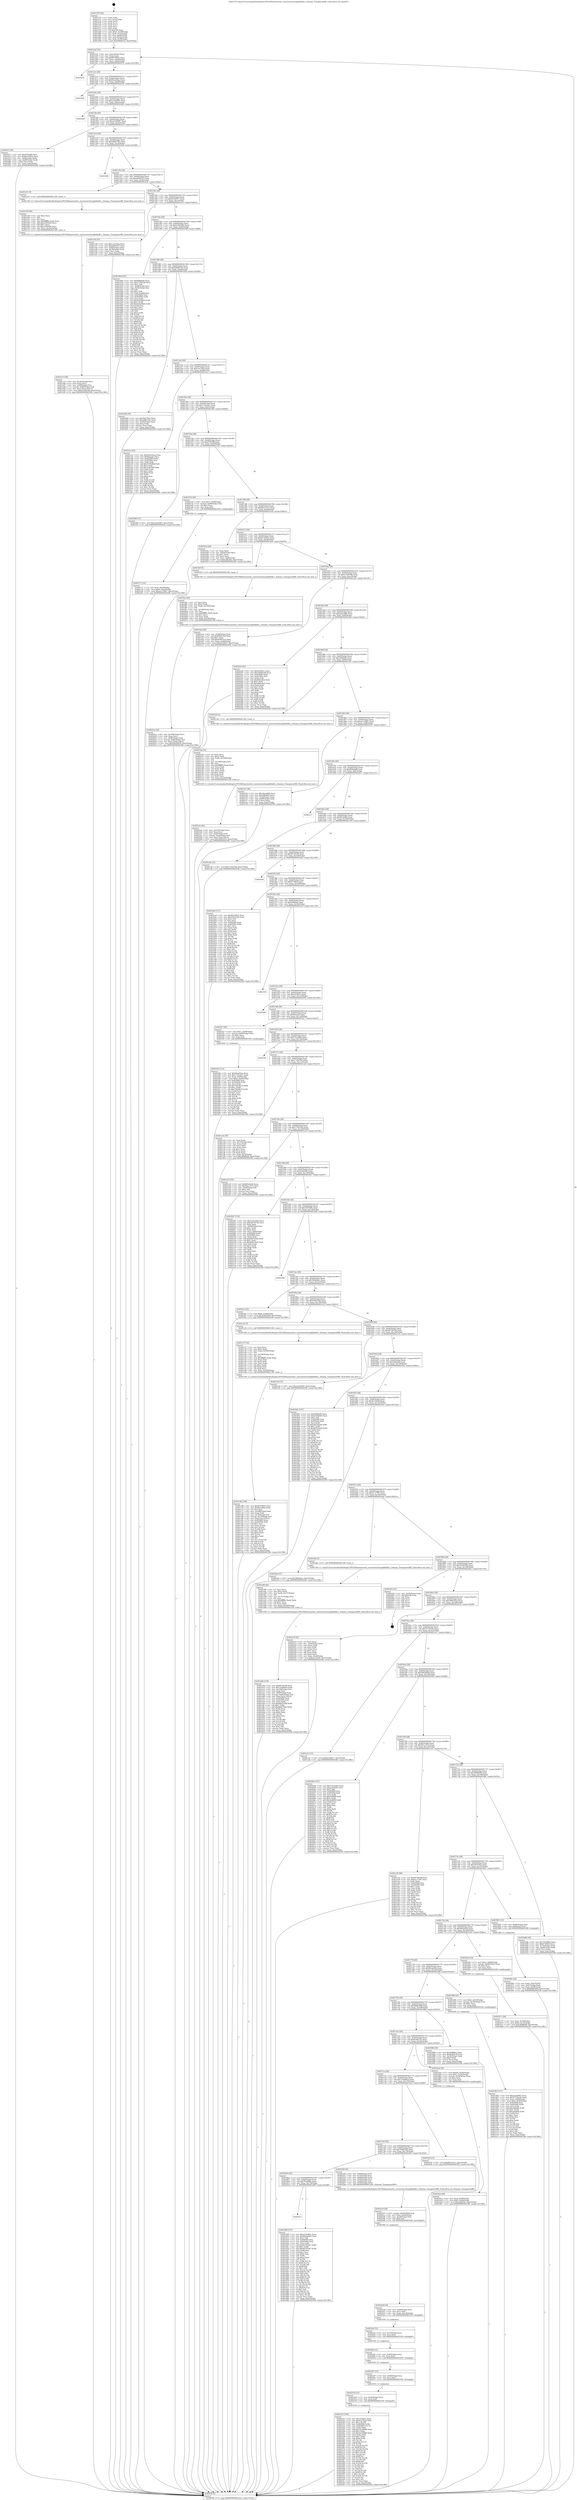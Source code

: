 digraph "0x401270" {
  label = "0x401270 (/mnt/c/Users/mathe/Desktop/tcc/POCII/binaries/extr_reactoswin32ssgdidibdib.c_Dummy_TransparentBlt_Final-ollvm.out::main(0))"
  labelloc = "t"
  node[shape=record]

  Entry [label="",width=0.3,height=0.3,shape=circle,fillcolor=black,style=filled]
  "0x4012a2" [label="{
     0x4012a2 [32]\l
     | [instrs]\l
     &nbsp;&nbsp;0x4012a2 \<+6\>: mov -0xac(%rbp),%eax\l
     &nbsp;&nbsp;0x4012a8 \<+2\>: mov %eax,%ecx\l
     &nbsp;&nbsp;0x4012aa \<+6\>: sub $0x80378f25,%ecx\l
     &nbsp;&nbsp;0x4012b0 \<+6\>: mov %eax,-0xb0(%rbp)\l
     &nbsp;&nbsp;0x4012b6 \<+6\>: mov %ecx,-0xb4(%rbp)\l
     &nbsp;&nbsp;0x4012bc \<+6\>: je 000000000040247b \<main+0x120b\>\l
  }"]
  "0x40247b" [label="{
     0x40247b\l
  }", style=dashed]
  "0x4012c2" [label="{
     0x4012c2 [28]\l
     | [instrs]\l
     &nbsp;&nbsp;0x4012c2 \<+5\>: jmp 00000000004012c7 \<main+0x57\>\l
     &nbsp;&nbsp;0x4012c7 \<+6\>: mov -0xb0(%rbp),%eax\l
     &nbsp;&nbsp;0x4012cd \<+5\>: sub $0x95ad34aa,%eax\l
     &nbsp;&nbsp;0x4012d2 \<+6\>: mov %eax,-0xb8(%rbp)\l
     &nbsp;&nbsp;0x4012d8 \<+6\>: je 0000000000402504 \<main+0x1294\>\l
  }"]
  Exit [label="",width=0.3,height=0.3,shape=circle,fillcolor=black,style=filled,peripheries=2]
  "0x402504" [label="{
     0x402504\l
  }", style=dashed]
  "0x4012de" [label="{
     0x4012de [28]\l
     | [instrs]\l
     &nbsp;&nbsp;0x4012de \<+5\>: jmp 00000000004012e3 \<main+0x73\>\l
     &nbsp;&nbsp;0x4012e3 \<+6\>: mov -0xb0(%rbp),%eax\l
     &nbsp;&nbsp;0x4012e9 \<+5\>: sub $0xa1ebd901,%eax\l
     &nbsp;&nbsp;0x4012ee \<+6\>: mov %eax,-0xbc(%rbp)\l
     &nbsp;&nbsp;0x4012f4 \<+6\>: je 00000000004024d0 \<main+0x1260\>\l
  }"]
  "0x402325" [label="{
     0x402325 [149]\l
     | [instrs]\l
     &nbsp;&nbsp;0x402325 \<+5\>: mov $0xcb5dd1c,%eax\l
     &nbsp;&nbsp;0x40232a \<+5\>: mov $0x4ca7fa4d,%esi\l
     &nbsp;&nbsp;0x40232f \<+3\>: mov $0x1,%r10b\l
     &nbsp;&nbsp;0x402332 \<+8\>: mov 0x405060,%r9d\l
     &nbsp;&nbsp;0x40233a \<+8\>: mov 0x405064,%r11d\l
     &nbsp;&nbsp;0x402342 \<+3\>: mov %r9d,%ebx\l
     &nbsp;&nbsp;0x402345 \<+6\>: add $0x32ce0868,%ebx\l
     &nbsp;&nbsp;0x40234b \<+3\>: sub $0x1,%ebx\l
     &nbsp;&nbsp;0x40234e \<+6\>: sub $0x32ce0868,%ebx\l
     &nbsp;&nbsp;0x402354 \<+4\>: imul %ebx,%r9d\l
     &nbsp;&nbsp;0x402358 \<+4\>: and $0x1,%r9d\l
     &nbsp;&nbsp;0x40235c \<+4\>: cmp $0x0,%r9d\l
     &nbsp;&nbsp;0x402360 \<+4\>: sete %r14b\l
     &nbsp;&nbsp;0x402364 \<+4\>: cmp $0xa,%r11d\l
     &nbsp;&nbsp;0x402368 \<+4\>: setl %r15b\l
     &nbsp;&nbsp;0x40236c \<+3\>: mov %r14b,%r12b\l
     &nbsp;&nbsp;0x40236f \<+4\>: xor $0xff,%r12b\l
     &nbsp;&nbsp;0x402373 \<+3\>: mov %r15b,%r13b\l
     &nbsp;&nbsp;0x402376 \<+4\>: xor $0xff,%r13b\l
     &nbsp;&nbsp;0x40237a \<+4\>: xor $0x1,%r10b\l
     &nbsp;&nbsp;0x40237e \<+3\>: mov %r12b,%cl\l
     &nbsp;&nbsp;0x402381 \<+3\>: and $0xff,%cl\l
     &nbsp;&nbsp;0x402384 \<+3\>: and %r10b,%r14b\l
     &nbsp;&nbsp;0x402387 \<+3\>: mov %r13b,%dl\l
     &nbsp;&nbsp;0x40238a \<+3\>: and $0xff,%dl\l
     &nbsp;&nbsp;0x40238d \<+3\>: and %r10b,%r15b\l
     &nbsp;&nbsp;0x402390 \<+3\>: or %r14b,%cl\l
     &nbsp;&nbsp;0x402393 \<+3\>: or %r15b,%dl\l
     &nbsp;&nbsp;0x402396 \<+2\>: xor %dl,%cl\l
     &nbsp;&nbsp;0x402398 \<+3\>: or %r13b,%r12b\l
     &nbsp;&nbsp;0x40239b \<+4\>: xor $0xff,%r12b\l
     &nbsp;&nbsp;0x40239f \<+4\>: or $0x1,%r10b\l
     &nbsp;&nbsp;0x4023a3 \<+3\>: and %r10b,%r12b\l
     &nbsp;&nbsp;0x4023a6 \<+3\>: or %r12b,%cl\l
     &nbsp;&nbsp;0x4023a9 \<+3\>: test $0x1,%cl\l
     &nbsp;&nbsp;0x4023ac \<+3\>: cmovne %esi,%eax\l
     &nbsp;&nbsp;0x4023af \<+6\>: mov %eax,-0xac(%rbp)\l
     &nbsp;&nbsp;0x4023b5 \<+5\>: jmp 00000000004025fb \<main+0x138b\>\l
  }"]
  "0x4024d0" [label="{
     0x4024d0\l
  }", style=dashed]
  "0x4012fa" [label="{
     0x4012fa [28]\l
     | [instrs]\l
     &nbsp;&nbsp;0x4012fa \<+5\>: jmp 00000000004012ff \<main+0x8f\>\l
     &nbsp;&nbsp;0x4012ff \<+6\>: mov -0xb0(%rbp),%eax\l
     &nbsp;&nbsp;0x401305 \<+5\>: sub $0xa23d3697,%eax\l
     &nbsp;&nbsp;0x40130a \<+6\>: mov %eax,-0xc0(%rbp)\l
     &nbsp;&nbsp;0x401310 \<+6\>: je 0000000000401fc5 \<main+0xd55\>\l
  }"]
  "0x402316" [label="{
     0x402316 [15]\l
     | [instrs]\l
     &nbsp;&nbsp;0x402316 \<+7\>: mov -0xa0(%rbp),%rcx\l
     &nbsp;&nbsp;0x40231d \<+3\>: mov %rcx,%rdi\l
     &nbsp;&nbsp;0x402320 \<+5\>: call 0000000000401030 \<free@plt\>\l
     | [calls]\l
     &nbsp;&nbsp;0x401030 \{1\} (unknown)\l
  }"]
  "0x401fc5" [label="{
     0x401fc5 [36]\l
     | [instrs]\l
     &nbsp;&nbsp;0x401fc5 \<+5\>: mov $0xd7f5e0ff,%eax\l
     &nbsp;&nbsp;0x401fca \<+5\>: mov $0xde72843e,%ecx\l
     &nbsp;&nbsp;0x401fcf \<+6\>: mov -0x94(%rbp),%edx\l
     &nbsp;&nbsp;0x401fd5 \<+6\>: cmp -0x88(%rbp),%edx\l
     &nbsp;&nbsp;0x401fdb \<+3\>: cmovl %ecx,%eax\l
     &nbsp;&nbsp;0x401fde \<+6\>: mov %eax,-0xac(%rbp)\l
     &nbsp;&nbsp;0x401fe4 \<+5\>: jmp 00000000004025fb \<main+0x138b\>\l
  }"]
  "0x401316" [label="{
     0x401316 [28]\l
     | [instrs]\l
     &nbsp;&nbsp;0x401316 \<+5\>: jmp 000000000040131b \<main+0xab\>\l
     &nbsp;&nbsp;0x40131b \<+6\>: mov -0xb0(%rbp),%eax\l
     &nbsp;&nbsp;0x401321 \<+5\>: sub $0xa89b726c,%eax\l
     &nbsp;&nbsp;0x401326 \<+6\>: mov %eax,-0xc4(%rbp)\l
     &nbsp;&nbsp;0x40132c \<+6\>: je 0000000000401846 \<main+0x5d6\>\l
  }"]
  "0x402307" [label="{
     0x402307 [15]\l
     | [instrs]\l
     &nbsp;&nbsp;0x402307 \<+7\>: mov -0x90(%rbp),%rcx\l
     &nbsp;&nbsp;0x40230e \<+3\>: mov %rcx,%rdi\l
     &nbsp;&nbsp;0x402311 \<+5\>: call 0000000000401030 \<free@plt\>\l
     | [calls]\l
     &nbsp;&nbsp;0x401030 \{1\} (unknown)\l
  }"]
  "0x401846" [label="{
     0x401846\l
  }", style=dashed]
  "0x401332" [label="{
     0x401332 [28]\l
     | [instrs]\l
     &nbsp;&nbsp;0x401332 \<+5\>: jmp 0000000000401337 \<main+0xc7\>\l
     &nbsp;&nbsp;0x401337 \<+6\>: mov -0xb0(%rbp),%eax\l
     &nbsp;&nbsp;0x40133d \<+5\>: sub $0xab0f3457,%eax\l
     &nbsp;&nbsp;0x401342 \<+6\>: mov %eax,-0xc8(%rbp)\l
     &nbsp;&nbsp;0x401348 \<+6\>: je 0000000000401e51 \<main+0xbe1\>\l
  }"]
  "0x4022fb" [label="{
     0x4022fb [12]\l
     | [instrs]\l
     &nbsp;&nbsp;0x4022fb \<+4\>: mov -0x80(%rbp),%rcx\l
     &nbsp;&nbsp;0x4022ff \<+3\>: mov %rcx,%rdi\l
     &nbsp;&nbsp;0x402302 \<+5\>: call 0000000000401030 \<free@plt\>\l
     | [calls]\l
     &nbsp;&nbsp;0x401030 \{1\} (unknown)\l
  }"]
  "0x401e51" [label="{
     0x401e51 [5]\l
     | [instrs]\l
     &nbsp;&nbsp;0x401e51 \<+5\>: call 0000000000401160 \<next_i\>\l
     | [calls]\l
     &nbsp;&nbsp;0x401160 \{1\} (/mnt/c/Users/mathe/Desktop/tcc/POCII/binaries/extr_reactoswin32ssgdidibdib.c_Dummy_TransparentBlt_Final-ollvm.out::next_i)\l
  }"]
  "0x40134e" [label="{
     0x40134e [28]\l
     | [instrs]\l
     &nbsp;&nbsp;0x40134e \<+5\>: jmp 0000000000401353 \<main+0xe3\>\l
     &nbsp;&nbsp;0x401353 \<+6\>: mov -0xb0(%rbp),%eax\l
     &nbsp;&nbsp;0x401359 \<+5\>: sub $0xb01b9f17,%eax\l
     &nbsp;&nbsp;0x40135e \<+6\>: mov %eax,-0xcc(%rbp)\l
     &nbsp;&nbsp;0x401364 \<+6\>: je 0000000000401e30 \<main+0xbc0\>\l
  }"]
  "0x4022ef" [label="{
     0x4022ef [12]\l
     | [instrs]\l
     &nbsp;&nbsp;0x4022ef \<+4\>: mov -0x70(%rbp),%rcx\l
     &nbsp;&nbsp;0x4022f3 \<+3\>: mov %rcx,%rdi\l
     &nbsp;&nbsp;0x4022f6 \<+5\>: call 0000000000401030 \<free@plt\>\l
     | [calls]\l
     &nbsp;&nbsp;0x401030 \{1\} (unknown)\l
  }"]
  "0x401e30" [label="{
     0x401e30 [33]\l
     | [instrs]\l
     &nbsp;&nbsp;0x401e30 \<+5\>: mov $0xc1ec79cb,%eax\l
     &nbsp;&nbsp;0x401e35 \<+5\>: mov $0xab0f3457,%ecx\l
     &nbsp;&nbsp;0x401e3a \<+6\>: mov -0x84(%rbp),%edx\l
     &nbsp;&nbsp;0x401e40 \<+3\>: cmp -0x78(%rbp),%edx\l
     &nbsp;&nbsp;0x401e43 \<+3\>: cmovl %ecx,%eax\l
     &nbsp;&nbsp;0x401e46 \<+6\>: mov %eax,-0xac(%rbp)\l
     &nbsp;&nbsp;0x401e4c \<+5\>: jmp 00000000004025fb \<main+0x138b\>\l
  }"]
  "0x40136a" [label="{
     0x40136a [28]\l
     | [instrs]\l
     &nbsp;&nbsp;0x40136a \<+5\>: jmp 000000000040136f \<main+0xff\>\l
     &nbsp;&nbsp;0x40136f \<+6\>: mov -0xb0(%rbp),%eax\l
     &nbsp;&nbsp;0x401375 \<+5\>: sub $0xb1fb4500,%eax\l
     &nbsp;&nbsp;0x40137a \<+6\>: mov %eax,-0xd0(%rbp)\l
     &nbsp;&nbsp;0x401380 \<+6\>: je 000000000040196f \<main+0x6ff\>\l
  }"]
  "0x4022dd" [label="{
     0x4022dd [18]\l
     | [instrs]\l
     &nbsp;&nbsp;0x4022dd \<+4\>: mov -0x60(%rbp),%rcx\l
     &nbsp;&nbsp;0x4022e1 \<+3\>: mov %rcx,%rdi\l
     &nbsp;&nbsp;0x4022e4 \<+6\>: mov %eax,-0x1a0(%rbp)\l
     &nbsp;&nbsp;0x4022ea \<+5\>: call 0000000000401030 \<free@plt\>\l
     | [calls]\l
     &nbsp;&nbsp;0x401030 \{1\} (unknown)\l
  }"]
  "0x40196f" [label="{
     0x40196f [167]\l
     | [instrs]\l
     &nbsp;&nbsp;0x40196f \<+5\>: mov $0xf089daf0,%eax\l
     &nbsp;&nbsp;0x401974 \<+5\>: mov $0x17f5b7dd,%ecx\l
     &nbsp;&nbsp;0x401979 \<+2\>: mov $0x1,%dl\l
     &nbsp;&nbsp;0x40197b \<+3\>: mov -0x64(%rbp),%esi\l
     &nbsp;&nbsp;0x40197e \<+3\>: cmp -0x54(%rbp),%esi\l
     &nbsp;&nbsp;0x401981 \<+4\>: setl %dil\l
     &nbsp;&nbsp;0x401985 \<+4\>: and $0x1,%dil\l
     &nbsp;&nbsp;0x401989 \<+4\>: mov %dil,-0x29(%rbp)\l
     &nbsp;&nbsp;0x40198d \<+7\>: mov 0x405060,%esi\l
     &nbsp;&nbsp;0x401994 \<+8\>: mov 0x405064,%r8d\l
     &nbsp;&nbsp;0x40199c \<+3\>: mov %esi,%r9d\l
     &nbsp;&nbsp;0x40199f \<+7\>: sub $0x4e0e0bb4,%r9d\l
     &nbsp;&nbsp;0x4019a6 \<+4\>: sub $0x1,%r9d\l
     &nbsp;&nbsp;0x4019aa \<+7\>: add $0x4e0e0bb4,%r9d\l
     &nbsp;&nbsp;0x4019b1 \<+4\>: imul %r9d,%esi\l
     &nbsp;&nbsp;0x4019b5 \<+3\>: and $0x1,%esi\l
     &nbsp;&nbsp;0x4019b8 \<+3\>: cmp $0x0,%esi\l
     &nbsp;&nbsp;0x4019bb \<+4\>: sete %dil\l
     &nbsp;&nbsp;0x4019bf \<+4\>: cmp $0xa,%r8d\l
     &nbsp;&nbsp;0x4019c3 \<+4\>: setl %r10b\l
     &nbsp;&nbsp;0x4019c7 \<+3\>: mov %dil,%r11b\l
     &nbsp;&nbsp;0x4019ca \<+4\>: xor $0xff,%r11b\l
     &nbsp;&nbsp;0x4019ce \<+3\>: mov %r10b,%bl\l
     &nbsp;&nbsp;0x4019d1 \<+3\>: xor $0xff,%bl\l
     &nbsp;&nbsp;0x4019d4 \<+3\>: xor $0x0,%dl\l
     &nbsp;&nbsp;0x4019d7 \<+3\>: mov %r11b,%r14b\l
     &nbsp;&nbsp;0x4019da \<+4\>: and $0x0,%r14b\l
     &nbsp;&nbsp;0x4019de \<+3\>: and %dl,%dil\l
     &nbsp;&nbsp;0x4019e1 \<+3\>: mov %bl,%r15b\l
     &nbsp;&nbsp;0x4019e4 \<+4\>: and $0x0,%r15b\l
     &nbsp;&nbsp;0x4019e8 \<+3\>: and %dl,%r10b\l
     &nbsp;&nbsp;0x4019eb \<+3\>: or %dil,%r14b\l
     &nbsp;&nbsp;0x4019ee \<+3\>: or %r10b,%r15b\l
     &nbsp;&nbsp;0x4019f1 \<+3\>: xor %r15b,%r14b\l
     &nbsp;&nbsp;0x4019f4 \<+3\>: or %bl,%r11b\l
     &nbsp;&nbsp;0x4019f7 \<+4\>: xor $0xff,%r11b\l
     &nbsp;&nbsp;0x4019fb \<+3\>: or $0x0,%dl\l
     &nbsp;&nbsp;0x4019fe \<+3\>: and %dl,%r11b\l
     &nbsp;&nbsp;0x401a01 \<+3\>: or %r11b,%r14b\l
     &nbsp;&nbsp;0x401a04 \<+4\>: test $0x1,%r14b\l
     &nbsp;&nbsp;0x401a08 \<+3\>: cmovne %ecx,%eax\l
     &nbsp;&nbsp;0x401a0b \<+6\>: mov %eax,-0xac(%rbp)\l
     &nbsp;&nbsp;0x401a11 \<+5\>: jmp 00000000004025fb \<main+0x138b\>\l
  }"]
  "0x401386" [label="{
     0x401386 [28]\l
     | [instrs]\l
     &nbsp;&nbsp;0x401386 \<+5\>: jmp 000000000040138b \<main+0x11b\>\l
     &nbsp;&nbsp;0x40138b \<+6\>: mov -0xb0(%rbp),%eax\l
     &nbsp;&nbsp;0x401391 \<+5\>: sub $0xb46d0143,%eax\l
     &nbsp;&nbsp;0x401396 \<+6\>: mov %eax,-0xd4(%rbp)\l
     &nbsp;&nbsp;0x40139c \<+6\>: je 0000000000401828 \<main+0x5b8\>\l
  }"]
  "0x4022c0" [label="{
     0x4022c0 [29]\l
     | [instrs]\l
     &nbsp;&nbsp;0x4022c0 \<+10\>: movabs $0x4030b6,%rdi\l
     &nbsp;&nbsp;0x4022ca \<+6\>: mov %eax,-0xa8(%rbp)\l
     &nbsp;&nbsp;0x4022d0 \<+6\>: mov -0xa8(%rbp),%esi\l
     &nbsp;&nbsp;0x4022d6 \<+2\>: mov $0x0,%al\l
     &nbsp;&nbsp;0x4022d8 \<+5\>: call 0000000000401040 \<printf@plt\>\l
     | [calls]\l
     &nbsp;&nbsp;0x401040 \{1\} (unknown)\l
  }"]
  "0x401828" [label="{
     0x401828 [30]\l
     | [instrs]\l
     &nbsp;&nbsp;0x401828 \<+5\>: mov $0x5fe576a2,%eax\l
     &nbsp;&nbsp;0x40182d \<+5\>: mov $0xa89b726c,%ecx\l
     &nbsp;&nbsp;0x401832 \<+3\>: mov -0x34(%rbp),%edx\l
     &nbsp;&nbsp;0x401835 \<+3\>: cmp $0x2,%edx\l
     &nbsp;&nbsp;0x401838 \<+3\>: cmovne %ecx,%eax\l
     &nbsp;&nbsp;0x40183b \<+6\>: mov %eax,-0xac(%rbp)\l
     &nbsp;&nbsp;0x401841 \<+5\>: jmp 00000000004025fb \<main+0x138b\>\l
  }"]
  "0x4013a2" [label="{
     0x4013a2 [28]\l
     | [instrs]\l
     &nbsp;&nbsp;0x4013a2 \<+5\>: jmp 00000000004013a7 \<main+0x137\>\l
     &nbsp;&nbsp;0x4013a7 \<+6\>: mov -0xb0(%rbp),%eax\l
     &nbsp;&nbsp;0x4013ad \<+5\>: sub $0xc1ec79cb,%eax\l
     &nbsp;&nbsp;0x4013b2 \<+6\>: mov %eax,-0xd8(%rbp)\l
     &nbsp;&nbsp;0x4013b8 \<+6\>: je 0000000000401ecc \<main+0xc5c\>\l
  }"]
  "0x4025fb" [label="{
     0x4025fb [5]\l
     | [instrs]\l
     &nbsp;&nbsp;0x4025fb \<+5\>: jmp 00000000004012a2 \<main+0x32\>\l
  }"]
  "0x401270" [label="{
     0x401270 [50]\l
     | [instrs]\l
     &nbsp;&nbsp;0x401270 \<+1\>: push %rbp\l
     &nbsp;&nbsp;0x401271 \<+3\>: mov %rsp,%rbp\l
     &nbsp;&nbsp;0x401274 \<+2\>: push %r15\l
     &nbsp;&nbsp;0x401276 \<+2\>: push %r14\l
     &nbsp;&nbsp;0x401278 \<+2\>: push %r13\l
     &nbsp;&nbsp;0x40127a \<+2\>: push %r12\l
     &nbsp;&nbsp;0x40127c \<+1\>: push %rbx\l
     &nbsp;&nbsp;0x40127d \<+7\>: sub $0x198,%rsp\l
     &nbsp;&nbsp;0x401284 \<+7\>: movl $0x0,-0x38(%rbp)\l
     &nbsp;&nbsp;0x40128b \<+3\>: mov %edi,-0x3c(%rbp)\l
     &nbsp;&nbsp;0x40128e \<+4\>: mov %rsi,-0x48(%rbp)\l
     &nbsp;&nbsp;0x401292 \<+3\>: mov -0x3c(%rbp),%edi\l
     &nbsp;&nbsp;0x401295 \<+3\>: mov %edi,-0x34(%rbp)\l
     &nbsp;&nbsp;0x401298 \<+10\>: movl $0xb46d0143,-0xac(%rbp)\l
  }"]
  "0x4021ee" [label="{
     0x4021ee [42]\l
     | [instrs]\l
     &nbsp;&nbsp;0x4021ee \<+6\>: mov -0x19c(%rbp),%ecx\l
     &nbsp;&nbsp;0x4021f4 \<+3\>: imul %eax,%ecx\l
     &nbsp;&nbsp;0x4021f7 \<+7\>: mov -0xa0(%rbp),%r8\l
     &nbsp;&nbsp;0x4021fe \<+7\>: movslq -0xa4(%rbp),%r9\l
     &nbsp;&nbsp;0x402205 \<+4\>: mov %ecx,(%r8,%r9,4)\l
     &nbsp;&nbsp;0x402209 \<+10\>: movl $0x549b1633,-0xac(%rbp)\l
     &nbsp;&nbsp;0x402213 \<+5\>: jmp 00000000004025fb \<main+0x138b\>\l
  }"]
  "0x401ecc" [label="{
     0x401ecc [91]\l
     | [instrs]\l
     &nbsp;&nbsp;0x401ecc \<+5\>: mov $0x95ad34aa,%eax\l
     &nbsp;&nbsp;0x401ed1 \<+5\>: mov $0xf0aea4c,%ecx\l
     &nbsp;&nbsp;0x401ed6 \<+7\>: mov 0x405060,%edx\l
     &nbsp;&nbsp;0x401edd \<+7\>: mov 0x405064,%esi\l
     &nbsp;&nbsp;0x401ee4 \<+2\>: mov %edx,%edi\l
     &nbsp;&nbsp;0x401ee6 \<+6\>: add $0x335fc06d,%edi\l
     &nbsp;&nbsp;0x401eec \<+3\>: sub $0x1,%edi\l
     &nbsp;&nbsp;0x401eef \<+6\>: sub $0x335fc06d,%edi\l
     &nbsp;&nbsp;0x401ef5 \<+3\>: imul %edi,%edx\l
     &nbsp;&nbsp;0x401ef8 \<+3\>: and $0x1,%edx\l
     &nbsp;&nbsp;0x401efb \<+3\>: cmp $0x0,%edx\l
     &nbsp;&nbsp;0x401efe \<+4\>: sete %r8b\l
     &nbsp;&nbsp;0x401f02 \<+3\>: cmp $0xa,%esi\l
     &nbsp;&nbsp;0x401f05 \<+4\>: setl %r9b\l
     &nbsp;&nbsp;0x401f09 \<+3\>: mov %r8b,%r10b\l
     &nbsp;&nbsp;0x401f0c \<+3\>: and %r9b,%r10b\l
     &nbsp;&nbsp;0x401f0f \<+3\>: xor %r9b,%r8b\l
     &nbsp;&nbsp;0x401f12 \<+3\>: or %r8b,%r10b\l
     &nbsp;&nbsp;0x401f15 \<+4\>: test $0x1,%r10b\l
     &nbsp;&nbsp;0x401f19 \<+3\>: cmovne %ecx,%eax\l
     &nbsp;&nbsp;0x401f1c \<+6\>: mov %eax,-0xac(%rbp)\l
     &nbsp;&nbsp;0x401f22 \<+5\>: jmp 00000000004025fb \<main+0x138b\>\l
  }"]
  "0x4013be" [label="{
     0x4013be [28]\l
     | [instrs]\l
     &nbsp;&nbsp;0x4013be \<+5\>: jmp 00000000004013c3 \<main+0x153\>\l
     &nbsp;&nbsp;0x4013c3 \<+6\>: mov -0xb0(%rbp),%eax\l
     &nbsp;&nbsp;0x4013c9 \<+5\>: sub $0xc722e4a7,%eax\l
     &nbsp;&nbsp;0x4013ce \<+6\>: mov %eax,-0xdc(%rbp)\l
     &nbsp;&nbsp;0x4013d4 \<+6\>: je 0000000000401fb6 \<main+0xd46\>\l
  }"]
  "0x4021ba" [label="{
     0x4021ba [52]\l
     | [instrs]\l
     &nbsp;&nbsp;0x4021ba \<+2\>: xor %ecx,%ecx\l
     &nbsp;&nbsp;0x4021bc \<+5\>: mov $0x2,%edx\l
     &nbsp;&nbsp;0x4021c1 \<+6\>: mov %edx,-0x198(%rbp)\l
     &nbsp;&nbsp;0x4021c7 \<+1\>: cltd\l
     &nbsp;&nbsp;0x4021c8 \<+6\>: mov -0x198(%rbp),%esi\l
     &nbsp;&nbsp;0x4021ce \<+2\>: idiv %esi\l
     &nbsp;&nbsp;0x4021d0 \<+6\>: imul $0xfffffffe,%edx,%edx\l
     &nbsp;&nbsp;0x4021d6 \<+2\>: mov %ecx,%edi\l
     &nbsp;&nbsp;0x4021d8 \<+2\>: sub %edx,%edi\l
     &nbsp;&nbsp;0x4021da \<+2\>: mov %ecx,%edx\l
     &nbsp;&nbsp;0x4021dc \<+3\>: sub $0x1,%edx\l
     &nbsp;&nbsp;0x4021df \<+2\>: add %edx,%edi\l
     &nbsp;&nbsp;0x4021e1 \<+2\>: sub %edi,%ecx\l
     &nbsp;&nbsp;0x4021e3 \<+6\>: mov %ecx,-0x19c(%rbp)\l
     &nbsp;&nbsp;0x4021e9 \<+5\>: call 0000000000401160 \<next_i\>\l
     | [calls]\l
     &nbsp;&nbsp;0x401160 \{1\} (/mnt/c/Users/mathe/Desktop/tcc/POCII/binaries/extr_reactoswin32ssgdidibdib.c_Dummy_TransparentBlt_Final-ollvm.out::next_i)\l
  }"]
  "0x401fb6" [label="{
     0x401fb6 [15]\l
     | [instrs]\l
     &nbsp;&nbsp;0x401fb6 \<+10\>: movl $0xa23d3697,-0xac(%rbp)\l
     &nbsp;&nbsp;0x401fc0 \<+5\>: jmp 00000000004025fb \<main+0x138b\>\l
  }"]
  "0x4013da" [label="{
     0x4013da [28]\l
     | [instrs]\l
     &nbsp;&nbsp;0x4013da \<+5\>: jmp 00000000004013df \<main+0x16f\>\l
     &nbsp;&nbsp;0x4013df \<+6\>: mov -0xb0(%rbp),%eax\l
     &nbsp;&nbsp;0x4013e5 \<+5\>: sub $0xd7f5e0ff,%eax\l
     &nbsp;&nbsp;0x4013ea \<+6\>: mov %eax,-0xe0(%rbp)\l
     &nbsp;&nbsp;0x4013f0 \<+6\>: je 0000000000402154 \<main+0xee4\>\l
  }"]
  "0x402171" [label="{
     0x402171 [32]\l
     | [instrs]\l
     &nbsp;&nbsp;0x402171 \<+7\>: mov %rax,-0xa0(%rbp)\l
     &nbsp;&nbsp;0x402178 \<+10\>: movl $0x0,-0xa4(%rbp)\l
     &nbsp;&nbsp;0x402182 \<+10\>: movl $0xea115b67,-0xac(%rbp)\l
     &nbsp;&nbsp;0x40218c \<+5\>: jmp 00000000004025fb \<main+0x138b\>\l
  }"]
  "0x402154" [label="{
     0x402154 [29]\l
     | [instrs]\l
     &nbsp;&nbsp;0x402154 \<+10\>: movl $0x1,-0x98(%rbp)\l
     &nbsp;&nbsp;0x40215e \<+7\>: movslq -0x98(%rbp),%rax\l
     &nbsp;&nbsp;0x402165 \<+4\>: shl $0x2,%rax\l
     &nbsp;&nbsp;0x402169 \<+3\>: mov %rax,%rdi\l
     &nbsp;&nbsp;0x40216c \<+5\>: call 0000000000401050 \<malloc@plt\>\l
     | [calls]\l
     &nbsp;&nbsp;0x401050 \{1\} (unknown)\l
  }"]
  "0x4013f6" [label="{
     0x4013f6 [28]\l
     | [instrs]\l
     &nbsp;&nbsp;0x4013f6 \<+5\>: jmp 00000000004013fb \<main+0x18b\>\l
     &nbsp;&nbsp;0x4013fb \<+6\>: mov -0xb0(%rbp),%eax\l
     &nbsp;&nbsp;0x401401 \<+5\>: sub $0xd9e12e11,%eax\l
     &nbsp;&nbsp;0x401406 \<+6\>: mov %eax,-0xe4(%rbp)\l
     &nbsp;&nbsp;0x40140c \<+6\>: je 0000000000401b3e \<main+0x8ce\>\l
  }"]
  "0x40201a" [label="{
     0x40201a [42]\l
     | [instrs]\l
     &nbsp;&nbsp;0x40201a \<+6\>: mov -0x194(%rbp),%ecx\l
     &nbsp;&nbsp;0x402020 \<+3\>: imul %eax,%ecx\l
     &nbsp;&nbsp;0x402023 \<+7\>: mov -0x90(%rbp),%rdi\l
     &nbsp;&nbsp;0x40202a \<+7\>: movslq -0x94(%rbp),%r8\l
     &nbsp;&nbsp;0x402031 \<+4\>: mov %ecx,(%rdi,%r8,4)\l
     &nbsp;&nbsp;0x402035 \<+10\>: movl $0x5903b636,-0xac(%rbp)\l
     &nbsp;&nbsp;0x40203f \<+5\>: jmp 00000000004025fb \<main+0x138b\>\l
  }"]
  "0x401b3e" [label="{
     0x401b3e [28]\l
     | [instrs]\l
     &nbsp;&nbsp;0x401b3e \<+2\>: xor %eax,%eax\l
     &nbsp;&nbsp;0x401b40 \<+3\>: mov -0x64(%rbp),%ecx\l
     &nbsp;&nbsp;0x401b43 \<+3\>: sub $0x1,%eax\l
     &nbsp;&nbsp;0x401b46 \<+2\>: sub %eax,%ecx\l
     &nbsp;&nbsp;0x401b48 \<+3\>: mov %ecx,-0x64(%rbp)\l
     &nbsp;&nbsp;0x401b4b \<+10\>: movl $0x4afb24fa,-0xac(%rbp)\l
     &nbsp;&nbsp;0x401b55 \<+5\>: jmp 00000000004025fb \<main+0x138b\>\l
  }"]
  "0x401412" [label="{
     0x401412 [28]\l
     | [instrs]\l
     &nbsp;&nbsp;0x401412 \<+5\>: jmp 0000000000401417 \<main+0x1a7\>\l
     &nbsp;&nbsp;0x401417 \<+6\>: mov -0xb0(%rbp),%eax\l
     &nbsp;&nbsp;0x40141d \<+5\>: sub $0xde72843e,%eax\l
     &nbsp;&nbsp;0x401422 \<+6\>: mov %eax,-0xe8(%rbp)\l
     &nbsp;&nbsp;0x401428 \<+6\>: je 0000000000401fe9 \<main+0xd79\>\l
  }"]
  "0x401fee" [label="{
     0x401fee [44]\l
     | [instrs]\l
     &nbsp;&nbsp;0x401fee \<+2\>: xor %ecx,%ecx\l
     &nbsp;&nbsp;0x401ff0 \<+5\>: mov $0x2,%edx\l
     &nbsp;&nbsp;0x401ff5 \<+6\>: mov %edx,-0x190(%rbp)\l
     &nbsp;&nbsp;0x401ffb \<+1\>: cltd\l
     &nbsp;&nbsp;0x401ffc \<+6\>: mov -0x190(%rbp),%esi\l
     &nbsp;&nbsp;0x402002 \<+2\>: idiv %esi\l
     &nbsp;&nbsp;0x402004 \<+6\>: imul $0xfffffffe,%edx,%edx\l
     &nbsp;&nbsp;0x40200a \<+3\>: sub $0x1,%ecx\l
     &nbsp;&nbsp;0x40200d \<+2\>: sub %ecx,%edx\l
     &nbsp;&nbsp;0x40200f \<+6\>: mov %edx,-0x194(%rbp)\l
     &nbsp;&nbsp;0x402015 \<+5\>: call 0000000000401160 \<next_i\>\l
     | [calls]\l
     &nbsp;&nbsp;0x401160 \{1\} (/mnt/c/Users/mathe/Desktop/tcc/POCII/binaries/extr_reactoswin32ssgdidibdib.c_Dummy_TransparentBlt_Final-ollvm.out::next_i)\l
  }"]
  "0x401fe9" [label="{
     0x401fe9 [5]\l
     | [instrs]\l
     &nbsp;&nbsp;0x401fe9 \<+5\>: call 0000000000401160 \<next_i\>\l
     | [calls]\l
     &nbsp;&nbsp;0x401160 \{1\} (/mnt/c/Users/mathe/Desktop/tcc/POCII/binaries/extr_reactoswin32ssgdidibdib.c_Dummy_TransparentBlt_Final-ollvm.out::next_i)\l
  }"]
  "0x40142e" [label="{
     0x40142e [28]\l
     | [instrs]\l
     &nbsp;&nbsp;0x40142e \<+5\>: jmp 0000000000401433 \<main+0x1c3\>\l
     &nbsp;&nbsp;0x401433 \<+6\>: mov -0xb0(%rbp),%eax\l
     &nbsp;&nbsp;0x401439 \<+5\>: sub $0xe316616b,%eax\l
     &nbsp;&nbsp;0x40143e \<+6\>: mov %eax,-0xec(%rbp)\l
     &nbsp;&nbsp;0x401444 \<+6\>: je 0000000000401ea4 \<main+0xc34\>\l
  }"]
  "0x401f44" [label="{
     0x401f44 [114]\l
     | [instrs]\l
     &nbsp;&nbsp;0x401f44 \<+5\>: mov $0x95ad34aa,%ecx\l
     &nbsp;&nbsp;0x401f49 \<+5\>: mov $0xc722e4a7,%edx\l
     &nbsp;&nbsp;0x401f4e \<+7\>: mov %rax,-0x90(%rbp)\l
     &nbsp;&nbsp;0x401f55 \<+10\>: movl $0x0,-0x94(%rbp)\l
     &nbsp;&nbsp;0x401f5f \<+7\>: mov 0x405060,%esi\l
     &nbsp;&nbsp;0x401f66 \<+8\>: mov 0x405064,%r8d\l
     &nbsp;&nbsp;0x401f6e \<+3\>: mov %esi,%r9d\l
     &nbsp;&nbsp;0x401f71 \<+7\>: add $0x728c9b35,%r9d\l
     &nbsp;&nbsp;0x401f78 \<+4\>: sub $0x1,%r9d\l
     &nbsp;&nbsp;0x401f7c \<+7\>: sub $0x728c9b35,%r9d\l
     &nbsp;&nbsp;0x401f83 \<+4\>: imul %r9d,%esi\l
     &nbsp;&nbsp;0x401f87 \<+3\>: and $0x1,%esi\l
     &nbsp;&nbsp;0x401f8a \<+3\>: cmp $0x0,%esi\l
     &nbsp;&nbsp;0x401f8d \<+4\>: sete %r10b\l
     &nbsp;&nbsp;0x401f91 \<+4\>: cmp $0xa,%r8d\l
     &nbsp;&nbsp;0x401f95 \<+4\>: setl %r11b\l
     &nbsp;&nbsp;0x401f99 \<+3\>: mov %r10b,%bl\l
     &nbsp;&nbsp;0x401f9c \<+3\>: and %r11b,%bl\l
     &nbsp;&nbsp;0x401f9f \<+3\>: xor %r11b,%r10b\l
     &nbsp;&nbsp;0x401fa2 \<+3\>: or %r10b,%bl\l
     &nbsp;&nbsp;0x401fa5 \<+3\>: test $0x1,%bl\l
     &nbsp;&nbsp;0x401fa8 \<+3\>: cmovne %edx,%ecx\l
     &nbsp;&nbsp;0x401fab \<+6\>: mov %ecx,-0xac(%rbp)\l
     &nbsp;&nbsp;0x401fb1 \<+5\>: jmp 00000000004025fb \<main+0x138b\>\l
  }"]
  "0x401ea4" [label="{
     0x401ea4 [40]\l
     | [instrs]\l
     &nbsp;&nbsp;0x401ea4 \<+6\>: mov -0x84(%rbp),%eax\l
     &nbsp;&nbsp;0x401eaa \<+5\>: sub $0x8380c3cd,%eax\l
     &nbsp;&nbsp;0x401eaf \<+3\>: add $0x1,%eax\l
     &nbsp;&nbsp;0x401eb2 \<+5\>: add $0x8380c3cd,%eax\l
     &nbsp;&nbsp;0x401eb7 \<+6\>: mov %eax,-0x84(%rbp)\l
     &nbsp;&nbsp;0x401ebd \<+10\>: movl $0xb01b9f17,-0xac(%rbp)\l
     &nbsp;&nbsp;0x401ec7 \<+5\>: jmp 00000000004025fb \<main+0x138b\>\l
  }"]
  "0x40144a" [label="{
     0x40144a [28]\l
     | [instrs]\l
     &nbsp;&nbsp;0x40144a \<+5\>: jmp 000000000040144f \<main+0x1df\>\l
     &nbsp;&nbsp;0x40144f \<+6\>: mov -0xb0(%rbp),%eax\l
     &nbsp;&nbsp;0x401455 \<+5\>: sub $0xe6ace60b,%eax\l
     &nbsp;&nbsp;0x40145a \<+6\>: mov %eax,-0xf0(%rbp)\l
     &nbsp;&nbsp;0x401460 \<+6\>: je 0000000000402242 \<main+0xfd2\>\l
  }"]
  "0x401e7e" [label="{
     0x401e7e [38]\l
     | [instrs]\l
     &nbsp;&nbsp;0x401e7e \<+6\>: mov -0x18c(%rbp),%ecx\l
     &nbsp;&nbsp;0x401e84 \<+3\>: imul %eax,%ecx\l
     &nbsp;&nbsp;0x401e87 \<+4\>: mov -0x80(%rbp),%rsi\l
     &nbsp;&nbsp;0x401e8b \<+7\>: movslq -0x84(%rbp),%rdi\l
     &nbsp;&nbsp;0x401e92 \<+3\>: mov %ecx,(%rsi,%rdi,4)\l
     &nbsp;&nbsp;0x401e95 \<+10\>: movl $0xe316616b,-0xac(%rbp)\l
     &nbsp;&nbsp;0x401e9f \<+5\>: jmp 00000000004025fb \<main+0x138b\>\l
  }"]
  "0x402242" [label="{
     0x402242 [91]\l
     | [instrs]\l
     &nbsp;&nbsp;0x402242 \<+5\>: mov $0xcb5dd1c,%eax\l
     &nbsp;&nbsp;0x402247 \<+5\>: mov $0x7b8d41b8,%ecx\l
     &nbsp;&nbsp;0x40224c \<+7\>: mov 0x405060,%edx\l
     &nbsp;&nbsp;0x402253 \<+7\>: mov 0x405064,%esi\l
     &nbsp;&nbsp;0x40225a \<+2\>: mov %edx,%edi\l
     &nbsp;&nbsp;0x40225c \<+6\>: sub $0xd08ac8e2,%edi\l
     &nbsp;&nbsp;0x402262 \<+3\>: sub $0x1,%edi\l
     &nbsp;&nbsp;0x402265 \<+6\>: add $0xd08ac8e2,%edi\l
     &nbsp;&nbsp;0x40226b \<+3\>: imul %edi,%edx\l
     &nbsp;&nbsp;0x40226e \<+3\>: and $0x1,%edx\l
     &nbsp;&nbsp;0x402271 \<+3\>: cmp $0x0,%edx\l
     &nbsp;&nbsp;0x402274 \<+4\>: sete %r8b\l
     &nbsp;&nbsp;0x402278 \<+3\>: cmp $0xa,%esi\l
     &nbsp;&nbsp;0x40227b \<+4\>: setl %r9b\l
     &nbsp;&nbsp;0x40227f \<+3\>: mov %r8b,%r10b\l
     &nbsp;&nbsp;0x402282 \<+3\>: and %r9b,%r10b\l
     &nbsp;&nbsp;0x402285 \<+3\>: xor %r9b,%r8b\l
     &nbsp;&nbsp;0x402288 \<+3\>: or %r8b,%r10b\l
     &nbsp;&nbsp;0x40228b \<+4\>: test $0x1,%r10b\l
     &nbsp;&nbsp;0x40228f \<+3\>: cmovne %ecx,%eax\l
     &nbsp;&nbsp;0x402292 \<+6\>: mov %eax,-0xac(%rbp)\l
     &nbsp;&nbsp;0x402298 \<+5\>: jmp 00000000004025fb \<main+0x138b\>\l
  }"]
  "0x401466" [label="{
     0x401466 [28]\l
     | [instrs]\l
     &nbsp;&nbsp;0x401466 \<+5\>: jmp 000000000040146b \<main+0x1fb\>\l
     &nbsp;&nbsp;0x40146b \<+6\>: mov -0xb0(%rbp),%eax\l
     &nbsp;&nbsp;0x401471 \<+5\>: sub $0xe6df4bf5,%eax\l
     &nbsp;&nbsp;0x401476 \<+6\>: mov %eax,-0xf4(%rbp)\l
     &nbsp;&nbsp;0x40147c \<+6\>: je 00000000004021b5 \<main+0xf45\>\l
  }"]
  "0x401e56" [label="{
     0x401e56 [40]\l
     | [instrs]\l
     &nbsp;&nbsp;0x401e56 \<+5\>: mov $0x2,%ecx\l
     &nbsp;&nbsp;0x401e5b \<+1\>: cltd\l
     &nbsp;&nbsp;0x401e5c \<+2\>: idiv %ecx\l
     &nbsp;&nbsp;0x401e5e \<+6\>: imul $0xfffffffe,%edx,%ecx\l
     &nbsp;&nbsp;0x401e64 \<+6\>: add $0xe1fd3d3b,%ecx\l
     &nbsp;&nbsp;0x401e6a \<+3\>: add $0x1,%ecx\l
     &nbsp;&nbsp;0x401e6d \<+6\>: sub $0xe1fd3d3b,%ecx\l
     &nbsp;&nbsp;0x401e73 \<+6\>: mov %ecx,-0x18c(%rbp)\l
     &nbsp;&nbsp;0x401e79 \<+5\>: call 0000000000401160 \<next_i\>\l
     | [calls]\l
     &nbsp;&nbsp;0x401160 \{1\} (/mnt/c/Users/mathe/Desktop/tcc/POCII/binaries/extr_reactoswin32ssgdidibdib.c_Dummy_TransparentBlt_Final-ollvm.out::next_i)\l
  }"]
  "0x4021b5" [label="{
     0x4021b5 [5]\l
     | [instrs]\l
     &nbsp;&nbsp;0x4021b5 \<+5\>: call 0000000000401160 \<next_i\>\l
     | [calls]\l
     &nbsp;&nbsp;0x401160 \{1\} (/mnt/c/Users/mathe/Desktop/tcc/POCII/binaries/extr_reactoswin32ssgdidibdib.c_Dummy_TransparentBlt_Final-ollvm.out::next_i)\l
  }"]
  "0x401482" [label="{
     0x401482 [28]\l
     | [instrs]\l
     &nbsp;&nbsp;0x401482 \<+5\>: jmp 0000000000401487 \<main+0x217\>\l
     &nbsp;&nbsp;0x401487 \<+6\>: mov -0xb0(%rbp),%eax\l
     &nbsp;&nbsp;0x40148d \<+5\>: sub $0xea115b67,%eax\l
     &nbsp;&nbsp;0x401492 \<+6\>: mov %eax,-0xf8(%rbp)\l
     &nbsp;&nbsp;0x401498 \<+6\>: je 0000000000402191 \<main+0xf21\>\l
  }"]
  "0x401db2" [label="{
     0x401db2 [111]\l
     | [instrs]\l
     &nbsp;&nbsp;0x401db2 \<+5\>: mov $0xa1ebd901,%ecx\l
     &nbsp;&nbsp;0x401db7 \<+5\>: mov $0x55750e5b,%edx\l
     &nbsp;&nbsp;0x401dbc \<+4\>: mov %rax,-0x80(%rbp)\l
     &nbsp;&nbsp;0x401dc0 \<+10\>: movl $0x0,-0x84(%rbp)\l
     &nbsp;&nbsp;0x401dca \<+7\>: mov 0x405060,%esi\l
     &nbsp;&nbsp;0x401dd1 \<+8\>: mov 0x405064,%r8d\l
     &nbsp;&nbsp;0x401dd9 \<+3\>: mov %esi,%r9d\l
     &nbsp;&nbsp;0x401ddc \<+7\>: add $0xcda8efb,%r9d\l
     &nbsp;&nbsp;0x401de3 \<+4\>: sub $0x1,%r9d\l
     &nbsp;&nbsp;0x401de7 \<+7\>: sub $0xcda8efb,%r9d\l
     &nbsp;&nbsp;0x401dee \<+4\>: imul %r9d,%esi\l
     &nbsp;&nbsp;0x401df2 \<+3\>: and $0x1,%esi\l
     &nbsp;&nbsp;0x401df5 \<+3\>: cmp $0x0,%esi\l
     &nbsp;&nbsp;0x401df8 \<+4\>: sete %r10b\l
     &nbsp;&nbsp;0x401dfc \<+4\>: cmp $0xa,%r8d\l
     &nbsp;&nbsp;0x401e00 \<+4\>: setl %r11b\l
     &nbsp;&nbsp;0x401e04 \<+3\>: mov %r10b,%bl\l
     &nbsp;&nbsp;0x401e07 \<+3\>: and %r11b,%bl\l
     &nbsp;&nbsp;0x401e0a \<+3\>: xor %r11b,%r10b\l
     &nbsp;&nbsp;0x401e0d \<+3\>: or %r10b,%bl\l
     &nbsp;&nbsp;0x401e10 \<+3\>: test $0x1,%bl\l
     &nbsp;&nbsp;0x401e13 \<+3\>: cmovne %edx,%ecx\l
     &nbsp;&nbsp;0x401e16 \<+6\>: mov %ecx,-0xac(%rbp)\l
     &nbsp;&nbsp;0x401e1c \<+5\>: jmp 00000000004025fb \<main+0x138b\>\l
  }"]
  "0x402191" [label="{
     0x402191 [36]\l
     | [instrs]\l
     &nbsp;&nbsp;0x402191 \<+5\>: mov $0xe6ace60b,%eax\l
     &nbsp;&nbsp;0x402196 \<+5\>: mov $0xe6df4bf5,%ecx\l
     &nbsp;&nbsp;0x40219b \<+6\>: mov -0xa4(%rbp),%edx\l
     &nbsp;&nbsp;0x4021a1 \<+6\>: cmp -0x98(%rbp),%edx\l
     &nbsp;&nbsp;0x4021a7 \<+3\>: cmovl %ecx,%eax\l
     &nbsp;&nbsp;0x4021aa \<+6\>: mov %eax,-0xac(%rbp)\l
     &nbsp;&nbsp;0x4021b0 \<+5\>: jmp 00000000004025fb \<main+0x138b\>\l
  }"]
  "0x40149e" [label="{
     0x40149e [28]\l
     | [instrs]\l
     &nbsp;&nbsp;0x40149e \<+5\>: jmp 00000000004014a3 \<main+0x233\>\l
     &nbsp;&nbsp;0x4014a3 \<+6\>: mov -0xb0(%rbp),%eax\l
     &nbsp;&nbsp;0x4014a9 \<+5\>: sub $0xf089daf0,%eax\l
     &nbsp;&nbsp;0x4014ae \<+6\>: mov %eax,-0xfc(%rbp)\l
     &nbsp;&nbsp;0x4014b4 \<+6\>: je 0000000000402417 \<main+0x11a7\>\l
  }"]
  "0x40181e" [label="{
     0x40181e\l
  }", style=dashed]
  "0x402417" [label="{
     0x402417\l
  }", style=dashed]
  "0x4014ba" [label="{
     0x4014ba [28]\l
     | [instrs]\l
     &nbsp;&nbsp;0x4014ba \<+5\>: jmp 00000000004014bf \<main+0x24f\>\l
     &nbsp;&nbsp;0x4014bf \<+6\>: mov -0xb0(%rbp),%eax\l
     &nbsp;&nbsp;0x4014c5 \<+5\>: sub $0xf0e326fa,%eax\l
     &nbsp;&nbsp;0x4014ca \<+6\>: mov %eax,-0x100(%rbp)\l
     &nbsp;&nbsp;0x4014d0 \<+6\>: je 0000000000401cd5 \<main+0xa65\>\l
  }"]
  "0x401d08" [label="{
     0x401d08 [147]\l
     | [instrs]\l
     &nbsp;&nbsp;0x401d08 \<+5\>: mov $0xa1ebd901,%eax\l
     &nbsp;&nbsp;0x401d0d \<+5\>: mov $0x6b2aa640,%ecx\l
     &nbsp;&nbsp;0x401d12 \<+2\>: mov $0x1,%dl\l
     &nbsp;&nbsp;0x401d14 \<+7\>: mov 0x405060,%esi\l
     &nbsp;&nbsp;0x401d1b \<+7\>: mov 0x405064,%edi\l
     &nbsp;&nbsp;0x401d22 \<+3\>: mov %esi,%r8d\l
     &nbsp;&nbsp;0x401d25 \<+7\>: sub $0xd015b387,%r8d\l
     &nbsp;&nbsp;0x401d2c \<+4\>: sub $0x1,%r8d\l
     &nbsp;&nbsp;0x401d30 \<+7\>: add $0xd015b387,%r8d\l
     &nbsp;&nbsp;0x401d37 \<+4\>: imul %r8d,%esi\l
     &nbsp;&nbsp;0x401d3b \<+3\>: and $0x1,%esi\l
     &nbsp;&nbsp;0x401d3e \<+3\>: cmp $0x0,%esi\l
     &nbsp;&nbsp;0x401d41 \<+4\>: sete %r9b\l
     &nbsp;&nbsp;0x401d45 \<+3\>: cmp $0xa,%edi\l
     &nbsp;&nbsp;0x401d48 \<+4\>: setl %r10b\l
     &nbsp;&nbsp;0x401d4c \<+3\>: mov %r9b,%r11b\l
     &nbsp;&nbsp;0x401d4f \<+4\>: xor $0xff,%r11b\l
     &nbsp;&nbsp;0x401d53 \<+3\>: mov %r10b,%bl\l
     &nbsp;&nbsp;0x401d56 \<+3\>: xor $0xff,%bl\l
     &nbsp;&nbsp;0x401d59 \<+3\>: xor $0x1,%dl\l
     &nbsp;&nbsp;0x401d5c \<+3\>: mov %r11b,%r14b\l
     &nbsp;&nbsp;0x401d5f \<+4\>: and $0xff,%r14b\l
     &nbsp;&nbsp;0x401d63 \<+3\>: and %dl,%r9b\l
     &nbsp;&nbsp;0x401d66 \<+3\>: mov %bl,%r15b\l
     &nbsp;&nbsp;0x401d69 \<+4\>: and $0xff,%r15b\l
     &nbsp;&nbsp;0x401d6d \<+3\>: and %dl,%r10b\l
     &nbsp;&nbsp;0x401d70 \<+3\>: or %r9b,%r14b\l
     &nbsp;&nbsp;0x401d73 \<+3\>: or %r10b,%r15b\l
     &nbsp;&nbsp;0x401d76 \<+3\>: xor %r15b,%r14b\l
     &nbsp;&nbsp;0x401d79 \<+3\>: or %bl,%r11b\l
     &nbsp;&nbsp;0x401d7c \<+4\>: xor $0xff,%r11b\l
     &nbsp;&nbsp;0x401d80 \<+3\>: or $0x1,%dl\l
     &nbsp;&nbsp;0x401d83 \<+3\>: and %dl,%r11b\l
     &nbsp;&nbsp;0x401d86 \<+3\>: or %r11b,%r14b\l
     &nbsp;&nbsp;0x401d89 \<+4\>: test $0x1,%r14b\l
     &nbsp;&nbsp;0x401d8d \<+3\>: cmovne %ecx,%eax\l
     &nbsp;&nbsp;0x401d90 \<+6\>: mov %eax,-0xac(%rbp)\l
     &nbsp;&nbsp;0x401d96 \<+5\>: jmp 00000000004025fb \<main+0x138b\>\l
  }"]
  "0x401cd5" [label="{
     0x401cd5 [15]\l
     | [instrs]\l
     &nbsp;&nbsp;0x401cd5 \<+10\>: movl $0x1743d704,-0xac(%rbp)\l
     &nbsp;&nbsp;0x401cdf \<+5\>: jmp 00000000004025fb \<main+0x138b\>\l
  }"]
  "0x4014d6" [label="{
     0x4014d6 [28]\l
     | [instrs]\l
     &nbsp;&nbsp;0x4014d6 \<+5\>: jmp 00000000004014db \<main+0x26b\>\l
     &nbsp;&nbsp;0x4014db \<+6\>: mov -0xb0(%rbp),%eax\l
     &nbsp;&nbsp;0x4014e1 \<+5\>: sub $0xf97e6199,%eax\l
     &nbsp;&nbsp;0x4014e6 \<+6\>: mov %eax,-0x104(%rbp)\l
     &nbsp;&nbsp;0x4014ec \<+6\>: je 0000000000402426 \<main+0x11b6\>\l
  }"]
  "0x401802" [label="{
     0x401802 [28]\l
     | [instrs]\l
     &nbsp;&nbsp;0x401802 \<+5\>: jmp 0000000000401807 \<main+0x597\>\l
     &nbsp;&nbsp;0x401807 \<+6\>: mov -0xb0(%rbp),%eax\l
     &nbsp;&nbsp;0x40180d \<+5\>: sub $0x7f5288ba,%eax\l
     &nbsp;&nbsp;0x401812 \<+6\>: mov %eax,-0x178(%rbp)\l
     &nbsp;&nbsp;0x401818 \<+6\>: je 0000000000401d08 \<main+0xa98\>\l
  }"]
  "0x402426" [label="{
     0x402426\l
  }", style=dashed]
  "0x4014f2" [label="{
     0x4014f2 [28]\l
     | [instrs]\l
     &nbsp;&nbsp;0x4014f2 \<+5\>: jmp 00000000004014f7 \<main+0x287\>\l
     &nbsp;&nbsp;0x4014f7 \<+6\>: mov -0xb0(%rbp),%eax\l
     &nbsp;&nbsp;0x4014fd \<+5\>: sub $0x671f8d3,%eax\l
     &nbsp;&nbsp;0x401502 \<+6\>: mov %eax,-0x108(%rbp)\l
     &nbsp;&nbsp;0x401508 \<+6\>: je 0000000000401ba9 \<main+0x939\>\l
  }"]
  "0x40229d" [label="{
     0x40229d [35]\l
     | [instrs]\l
     &nbsp;&nbsp;0x40229d \<+4\>: mov -0x60(%rbp),%rdi\l
     &nbsp;&nbsp;0x4022a1 \<+4\>: mov -0x70(%rbp),%rsi\l
     &nbsp;&nbsp;0x4022a5 \<+4\>: mov -0x80(%rbp),%rdx\l
     &nbsp;&nbsp;0x4022a9 \<+7\>: mov -0x90(%rbp),%rcx\l
     &nbsp;&nbsp;0x4022b0 \<+7\>: mov -0xa0(%rbp),%r8\l
     &nbsp;&nbsp;0x4022b7 \<+4\>: mov -0x50(%rbp),%r9d\l
     &nbsp;&nbsp;0x4022bb \<+5\>: call 0000000000401240 \<Dummy_TransparentBlt\>\l
     | [calls]\l
     &nbsp;&nbsp;0x401240 \{1\} (/mnt/c/Users/mathe/Desktop/tcc/POCII/binaries/extr_reactoswin32ssgdidibdib.c_Dummy_TransparentBlt_Final-ollvm.out::Dummy_TransparentBlt)\l
  }"]
  "0x401ba9" [label="{
     0x401ba9 [137]\l
     | [instrs]\l
     &nbsp;&nbsp;0x401ba9 \<+5\>: mov $0x80378f25,%eax\l
     &nbsp;&nbsp;0x401bae \<+5\>: mov $0x43925240,%ecx\l
     &nbsp;&nbsp;0x401bb3 \<+2\>: mov $0x1,%dl\l
     &nbsp;&nbsp;0x401bb5 \<+2\>: xor %esi,%esi\l
     &nbsp;&nbsp;0x401bb7 \<+7\>: mov 0x405060,%edi\l
     &nbsp;&nbsp;0x401bbe \<+8\>: mov 0x405064,%r8d\l
     &nbsp;&nbsp;0x401bc6 \<+3\>: sub $0x1,%esi\l
     &nbsp;&nbsp;0x401bc9 \<+3\>: mov %edi,%r9d\l
     &nbsp;&nbsp;0x401bcc \<+3\>: add %esi,%r9d\l
     &nbsp;&nbsp;0x401bcf \<+4\>: imul %r9d,%edi\l
     &nbsp;&nbsp;0x401bd3 \<+3\>: and $0x1,%edi\l
     &nbsp;&nbsp;0x401bd6 \<+3\>: cmp $0x0,%edi\l
     &nbsp;&nbsp;0x401bd9 \<+4\>: sete %r10b\l
     &nbsp;&nbsp;0x401bdd \<+4\>: cmp $0xa,%r8d\l
     &nbsp;&nbsp;0x401be1 \<+4\>: setl %r11b\l
     &nbsp;&nbsp;0x401be5 \<+3\>: mov %r10b,%bl\l
     &nbsp;&nbsp;0x401be8 \<+3\>: xor $0xff,%bl\l
     &nbsp;&nbsp;0x401beb \<+3\>: mov %r11b,%r14b\l
     &nbsp;&nbsp;0x401bee \<+4\>: xor $0xff,%r14b\l
     &nbsp;&nbsp;0x401bf2 \<+3\>: xor $0x1,%dl\l
     &nbsp;&nbsp;0x401bf5 \<+3\>: mov %bl,%r15b\l
     &nbsp;&nbsp;0x401bf8 \<+4\>: and $0xff,%r15b\l
     &nbsp;&nbsp;0x401bfc \<+3\>: and %dl,%r10b\l
     &nbsp;&nbsp;0x401bff \<+3\>: mov %r14b,%r12b\l
     &nbsp;&nbsp;0x401c02 \<+4\>: and $0xff,%r12b\l
     &nbsp;&nbsp;0x401c06 \<+3\>: and %dl,%r11b\l
     &nbsp;&nbsp;0x401c09 \<+3\>: or %r10b,%r15b\l
     &nbsp;&nbsp;0x401c0c \<+3\>: or %r11b,%r12b\l
     &nbsp;&nbsp;0x401c0f \<+3\>: xor %r12b,%r15b\l
     &nbsp;&nbsp;0x401c12 \<+3\>: or %r14b,%bl\l
     &nbsp;&nbsp;0x401c15 \<+3\>: xor $0xff,%bl\l
     &nbsp;&nbsp;0x401c18 \<+3\>: or $0x1,%dl\l
     &nbsp;&nbsp;0x401c1b \<+2\>: and %dl,%bl\l
     &nbsp;&nbsp;0x401c1d \<+3\>: or %bl,%r15b\l
     &nbsp;&nbsp;0x401c20 \<+4\>: test $0x1,%r15b\l
     &nbsp;&nbsp;0x401c24 \<+3\>: cmovne %ecx,%eax\l
     &nbsp;&nbsp;0x401c27 \<+6\>: mov %eax,-0xac(%rbp)\l
     &nbsp;&nbsp;0x401c2d \<+5\>: jmp 00000000004025fb \<main+0x138b\>\l
  }"]
  "0x40150e" [label="{
     0x40150e [28]\l
     | [instrs]\l
     &nbsp;&nbsp;0x40150e \<+5\>: jmp 0000000000401513 \<main+0x2a3\>\l
     &nbsp;&nbsp;0x401513 \<+6\>: mov -0xb0(%rbp),%eax\l
     &nbsp;&nbsp;0x401519 \<+5\>: sub $0xbd8b6ac,%eax\l
     &nbsp;&nbsp;0x40151e \<+6\>: mov %eax,-0x10c(%rbp)\l
     &nbsp;&nbsp;0x401524 \<+6\>: je 00000000004023c9 \<main+0x1159\>\l
  }"]
  "0x401c6b" [label="{
     0x401c6b [106]\l
     | [instrs]\l
     &nbsp;&nbsp;0x401c6b \<+5\>: mov $0x80378f25,%ecx\l
     &nbsp;&nbsp;0x401c70 \<+5\>: mov $0xf0e326fa,%edx\l
     &nbsp;&nbsp;0x401c75 \<+2\>: xor %esi,%esi\l
     &nbsp;&nbsp;0x401c77 \<+6\>: mov -0x188(%rbp),%edi\l
     &nbsp;&nbsp;0x401c7d \<+3\>: imul %eax,%edi\l
     &nbsp;&nbsp;0x401c80 \<+4\>: mov -0x70(%rbp),%r8\l
     &nbsp;&nbsp;0x401c84 \<+4\>: movslq -0x74(%rbp),%r9\l
     &nbsp;&nbsp;0x401c88 \<+4\>: mov %edi,(%r8,%r9,4)\l
     &nbsp;&nbsp;0x401c8c \<+7\>: mov 0x405060,%eax\l
     &nbsp;&nbsp;0x401c93 \<+7\>: mov 0x405064,%edi\l
     &nbsp;&nbsp;0x401c9a \<+3\>: sub $0x1,%esi\l
     &nbsp;&nbsp;0x401c9d \<+3\>: mov %eax,%r10d\l
     &nbsp;&nbsp;0x401ca0 \<+3\>: add %esi,%r10d\l
     &nbsp;&nbsp;0x401ca3 \<+4\>: imul %r10d,%eax\l
     &nbsp;&nbsp;0x401ca7 \<+3\>: and $0x1,%eax\l
     &nbsp;&nbsp;0x401caa \<+3\>: cmp $0x0,%eax\l
     &nbsp;&nbsp;0x401cad \<+4\>: sete %r11b\l
     &nbsp;&nbsp;0x401cb1 \<+3\>: cmp $0xa,%edi\l
     &nbsp;&nbsp;0x401cb4 \<+3\>: setl %bl\l
     &nbsp;&nbsp;0x401cb7 \<+3\>: mov %r11b,%r14b\l
     &nbsp;&nbsp;0x401cba \<+3\>: and %bl,%r14b\l
     &nbsp;&nbsp;0x401cbd \<+3\>: xor %bl,%r11b\l
     &nbsp;&nbsp;0x401cc0 \<+3\>: or %r11b,%r14b\l
     &nbsp;&nbsp;0x401cc3 \<+4\>: test $0x1,%r14b\l
     &nbsp;&nbsp;0x401cc7 \<+3\>: cmovne %edx,%ecx\l
     &nbsp;&nbsp;0x401cca \<+6\>: mov %ecx,-0xac(%rbp)\l
     &nbsp;&nbsp;0x401cd0 \<+5\>: jmp 00000000004025fb \<main+0x138b\>\l
  }"]
  "0x4023c9" [label="{
     0x4023c9\l
  }", style=dashed]
  "0x40152a" [label="{
     0x40152a [28]\l
     | [instrs]\l
     &nbsp;&nbsp;0x40152a \<+5\>: jmp 000000000040152f \<main+0x2bf\>\l
     &nbsp;&nbsp;0x40152f \<+6\>: mov -0xb0(%rbp),%eax\l
     &nbsp;&nbsp;0x401535 \<+5\>: sub $0xcb5dd1c,%eax\l
     &nbsp;&nbsp;0x40153a \<+6\>: mov %eax,-0x110(%rbp)\l
     &nbsp;&nbsp;0x401540 \<+6\>: je 0000000000402569 \<main+0x12f9\>\l
  }"]
  "0x401c37" [label="{
     0x401c37 [52]\l
     | [instrs]\l
     &nbsp;&nbsp;0x401c37 \<+2\>: xor %ecx,%ecx\l
     &nbsp;&nbsp;0x401c39 \<+5\>: mov $0x2,%edx\l
     &nbsp;&nbsp;0x401c3e \<+6\>: mov %edx,-0x184(%rbp)\l
     &nbsp;&nbsp;0x401c44 \<+1\>: cltd\l
     &nbsp;&nbsp;0x401c45 \<+6\>: mov -0x184(%rbp),%esi\l
     &nbsp;&nbsp;0x401c4b \<+2\>: idiv %esi\l
     &nbsp;&nbsp;0x401c4d \<+6\>: imul $0xfffffffe,%edx,%edx\l
     &nbsp;&nbsp;0x401c53 \<+2\>: mov %ecx,%edi\l
     &nbsp;&nbsp;0x401c55 \<+2\>: sub %edx,%edi\l
     &nbsp;&nbsp;0x401c57 \<+2\>: mov %ecx,%edx\l
     &nbsp;&nbsp;0x401c59 \<+3\>: sub $0x1,%edx\l
     &nbsp;&nbsp;0x401c5c \<+2\>: add %edx,%edi\l
     &nbsp;&nbsp;0x401c5e \<+2\>: sub %edi,%ecx\l
     &nbsp;&nbsp;0x401c60 \<+6\>: mov %ecx,-0x188(%rbp)\l
     &nbsp;&nbsp;0x401c66 \<+5\>: call 0000000000401160 \<next_i\>\l
     | [calls]\l
     &nbsp;&nbsp;0x401160 \{1\} (/mnt/c/Users/mathe/Desktop/tcc/POCII/binaries/extr_reactoswin32ssgdidibdib.c_Dummy_TransparentBlt_Final-ollvm.out::next_i)\l
  }"]
  "0x402569" [label="{
     0x402569\l
  }", style=dashed]
  "0x401546" [label="{
     0x401546 [28]\l
     | [instrs]\l
     &nbsp;&nbsp;0x401546 \<+5\>: jmp 000000000040154b \<main+0x2db\>\l
     &nbsp;&nbsp;0x40154b \<+6\>: mov -0xb0(%rbp),%eax\l
     &nbsp;&nbsp;0x401551 \<+5\>: sub $0xf0aea4c,%eax\l
     &nbsp;&nbsp;0x401556 \<+6\>: mov %eax,-0x114(%rbp)\l
     &nbsp;&nbsp;0x40155c \<+6\>: je 0000000000401f27 \<main+0xcb7\>\l
  }"]
  "0x401b71" [label="{
     0x401b71 [26]\l
     | [instrs]\l
     &nbsp;&nbsp;0x401b71 \<+4\>: mov %rax,-0x70(%rbp)\l
     &nbsp;&nbsp;0x401b75 \<+7\>: movl $0x0,-0x74(%rbp)\l
     &nbsp;&nbsp;0x401b7c \<+10\>: movl $0x5f086b06,-0xac(%rbp)\l
     &nbsp;&nbsp;0x401b86 \<+5\>: jmp 00000000004025fb \<main+0x138b\>\l
  }"]
  "0x401f27" [label="{
     0x401f27 [29]\l
     | [instrs]\l
     &nbsp;&nbsp;0x401f27 \<+10\>: movl $0x1,-0x88(%rbp)\l
     &nbsp;&nbsp;0x401f31 \<+7\>: movslq -0x88(%rbp),%rax\l
     &nbsp;&nbsp;0x401f38 \<+4\>: shl $0x2,%rax\l
     &nbsp;&nbsp;0x401f3c \<+3\>: mov %rax,%rdi\l
     &nbsp;&nbsp;0x401f3f \<+5\>: call 0000000000401050 \<malloc@plt\>\l
     | [calls]\l
     &nbsp;&nbsp;0x401050 \{1\} (unknown)\l
  }"]
  "0x401562" [label="{
     0x401562 [28]\l
     | [instrs]\l
     &nbsp;&nbsp;0x401562 \<+5\>: jmp 0000000000401567 \<main+0x2f7\>\l
     &nbsp;&nbsp;0x401567 \<+6\>: mov -0xb0(%rbp),%eax\l
     &nbsp;&nbsp;0x40156d \<+5\>: sub $0x152c2dd5,%eax\l
     &nbsp;&nbsp;0x401572 \<+6\>: mov %eax,-0x118(%rbp)\l
     &nbsp;&nbsp;0x401578 \<+6\>: je 0000000000402541 \<main+0x12d1\>\l
  }"]
  "0x4017e6" [label="{
     0x4017e6 [28]\l
     | [instrs]\l
     &nbsp;&nbsp;0x4017e6 \<+5\>: jmp 00000000004017eb \<main+0x57b\>\l
     &nbsp;&nbsp;0x4017eb \<+6\>: mov -0xb0(%rbp),%eax\l
     &nbsp;&nbsp;0x4017f1 \<+5\>: sub $0x7b8d41b8,%eax\l
     &nbsp;&nbsp;0x4017f6 \<+6\>: mov %eax,-0x174(%rbp)\l
     &nbsp;&nbsp;0x4017fc \<+6\>: je 000000000040229d \<main+0x102d\>\l
  }"]
  "0x402541" [label="{
     0x402541\l
  }", style=dashed]
  "0x40157e" [label="{
     0x40157e [28]\l
     | [instrs]\l
     &nbsp;&nbsp;0x40157e \<+5\>: jmp 0000000000401583 \<main+0x313\>\l
     &nbsp;&nbsp;0x401583 \<+6\>: mov -0xb0(%rbp),%eax\l
     &nbsp;&nbsp;0x401589 \<+5\>: sub $0x1743d704,%eax\l
     &nbsp;&nbsp;0x40158e \<+6\>: mov %eax,-0x11c(%rbp)\l
     &nbsp;&nbsp;0x401594 \<+6\>: je 0000000000401ce4 \<main+0xa74\>\l
  }"]
  "0x401b2f" [label="{
     0x401b2f [15]\l
     | [instrs]\l
     &nbsp;&nbsp;0x401b2f \<+10\>: movl $0xd9e12e11,-0xac(%rbp)\l
     &nbsp;&nbsp;0x401b39 \<+5\>: jmp 00000000004025fb \<main+0x138b\>\l
  }"]
  "0x401ce4" [label="{
     0x401ce4 [36]\l
     | [instrs]\l
     &nbsp;&nbsp;0x401ce4 \<+2\>: xor %eax,%eax\l
     &nbsp;&nbsp;0x401ce6 \<+3\>: mov -0x74(%rbp),%ecx\l
     &nbsp;&nbsp;0x401ce9 \<+2\>: mov %eax,%edx\l
     &nbsp;&nbsp;0x401ceb \<+2\>: sub %ecx,%edx\l
     &nbsp;&nbsp;0x401ced \<+2\>: mov %eax,%ecx\l
     &nbsp;&nbsp;0x401cef \<+3\>: sub $0x1,%ecx\l
     &nbsp;&nbsp;0x401cf2 \<+2\>: add %ecx,%edx\l
     &nbsp;&nbsp;0x401cf4 \<+2\>: sub %edx,%eax\l
     &nbsp;&nbsp;0x401cf6 \<+3\>: mov %eax,-0x74(%rbp)\l
     &nbsp;&nbsp;0x401cf9 \<+10\>: movl $0x5f086b06,-0xac(%rbp)\l
     &nbsp;&nbsp;0x401d03 \<+5\>: jmp 00000000004025fb \<main+0x138b\>\l
  }"]
  "0x40159a" [label="{
     0x40159a [28]\l
     | [instrs]\l
     &nbsp;&nbsp;0x40159a \<+5\>: jmp 000000000040159f \<main+0x32f\>\l
     &nbsp;&nbsp;0x40159f \<+6\>: mov -0xb0(%rbp),%eax\l
     &nbsp;&nbsp;0x4015a5 \<+5\>: sub $0x17f5b7dd,%eax\l
     &nbsp;&nbsp;0x4015aa \<+6\>: mov %eax,-0x120(%rbp)\l
     &nbsp;&nbsp;0x4015b0 \<+6\>: je 0000000000401a16 \<main+0x7a6\>\l
  }"]
  "0x401abb" [label="{
     0x401abb [116]\l
     | [instrs]\l
     &nbsp;&nbsp;0x401abb \<+5\>: mov $0xf97e6199,%ecx\l
     &nbsp;&nbsp;0x401ac0 \<+5\>: mov $0x754d48c9,%edx\l
     &nbsp;&nbsp;0x401ac5 \<+6\>: mov -0x180(%rbp),%esi\l
     &nbsp;&nbsp;0x401acb \<+3\>: imul %eax,%esi\l
     &nbsp;&nbsp;0x401ace \<+4\>: mov -0x60(%rbp),%rdi\l
     &nbsp;&nbsp;0x401ad2 \<+4\>: movslq -0x64(%rbp),%r8\l
     &nbsp;&nbsp;0x401ad6 \<+4\>: mov %esi,(%rdi,%r8,4)\l
     &nbsp;&nbsp;0x401ada \<+7\>: mov 0x405060,%eax\l
     &nbsp;&nbsp;0x401ae1 \<+7\>: mov 0x405064,%esi\l
     &nbsp;&nbsp;0x401ae8 \<+3\>: mov %eax,%r9d\l
     &nbsp;&nbsp;0x401aeb \<+7\>: sub $0xb6b2764d,%r9d\l
     &nbsp;&nbsp;0x401af2 \<+4\>: sub $0x1,%r9d\l
     &nbsp;&nbsp;0x401af6 \<+7\>: add $0xb6b2764d,%r9d\l
     &nbsp;&nbsp;0x401afd \<+4\>: imul %r9d,%eax\l
     &nbsp;&nbsp;0x401b01 \<+3\>: and $0x1,%eax\l
     &nbsp;&nbsp;0x401b04 \<+3\>: cmp $0x0,%eax\l
     &nbsp;&nbsp;0x401b07 \<+4\>: sete %r10b\l
     &nbsp;&nbsp;0x401b0b \<+3\>: cmp $0xa,%esi\l
     &nbsp;&nbsp;0x401b0e \<+4\>: setl %r11b\l
     &nbsp;&nbsp;0x401b12 \<+3\>: mov %r10b,%bl\l
     &nbsp;&nbsp;0x401b15 \<+3\>: and %r11b,%bl\l
     &nbsp;&nbsp;0x401b18 \<+3\>: xor %r11b,%r10b\l
     &nbsp;&nbsp;0x401b1b \<+3\>: or %r10b,%bl\l
     &nbsp;&nbsp;0x401b1e \<+3\>: test $0x1,%bl\l
     &nbsp;&nbsp;0x401b21 \<+3\>: cmovne %edx,%ecx\l
     &nbsp;&nbsp;0x401b24 \<+6\>: mov %ecx,-0xac(%rbp)\l
     &nbsp;&nbsp;0x401b2a \<+5\>: jmp 00000000004025fb \<main+0x138b\>\l
  }"]
  "0x401a16" [label="{
     0x401a16 [30]\l
     | [instrs]\l
     &nbsp;&nbsp;0x401a16 \<+5\>: mov $0x683efa34,%eax\l
     &nbsp;&nbsp;0x401a1b \<+5\>: mov $0x5bcc1473,%ecx\l
     &nbsp;&nbsp;0x401a20 \<+3\>: mov -0x29(%rbp),%dl\l
     &nbsp;&nbsp;0x401a23 \<+3\>: test $0x1,%dl\l
     &nbsp;&nbsp;0x401a26 \<+3\>: cmovne %ecx,%eax\l
     &nbsp;&nbsp;0x401a29 \<+6\>: mov %eax,-0xac(%rbp)\l
     &nbsp;&nbsp;0x401a2f \<+5\>: jmp 00000000004025fb \<main+0x138b\>\l
  }"]
  "0x4015b6" [label="{
     0x4015b6 [28]\l
     | [instrs]\l
     &nbsp;&nbsp;0x4015b6 \<+5\>: jmp 00000000004015bb \<main+0x34b\>\l
     &nbsp;&nbsp;0x4015bb \<+6\>: mov -0xb0(%rbp),%eax\l
     &nbsp;&nbsp;0x4015c1 \<+5\>: sub $0x2ed450fc,%eax\l
     &nbsp;&nbsp;0x4015c6 \<+6\>: mov %eax,-0x124(%rbp)\l
     &nbsp;&nbsp;0x4015cc \<+6\>: je 00000000004020d7 \<main+0xe67\>\l
  }"]
  "0x401a8f" [label="{
     0x401a8f [44]\l
     | [instrs]\l
     &nbsp;&nbsp;0x401a8f \<+2\>: xor %ecx,%ecx\l
     &nbsp;&nbsp;0x401a91 \<+5\>: mov $0x2,%edx\l
     &nbsp;&nbsp;0x401a96 \<+6\>: mov %edx,-0x17c(%rbp)\l
     &nbsp;&nbsp;0x401a9c \<+1\>: cltd\l
     &nbsp;&nbsp;0x401a9d \<+6\>: mov -0x17c(%rbp),%esi\l
     &nbsp;&nbsp;0x401aa3 \<+2\>: idiv %esi\l
     &nbsp;&nbsp;0x401aa5 \<+6\>: imul $0xfffffffe,%edx,%edx\l
     &nbsp;&nbsp;0x401aab \<+3\>: sub $0x1,%ecx\l
     &nbsp;&nbsp;0x401aae \<+2\>: sub %ecx,%edx\l
     &nbsp;&nbsp;0x401ab0 \<+6\>: mov %edx,-0x180(%rbp)\l
     &nbsp;&nbsp;0x401ab6 \<+5\>: call 0000000000401160 \<next_i\>\l
     | [calls]\l
     &nbsp;&nbsp;0x401160 \{1\} (/mnt/c/Users/mathe/Desktop/tcc/POCII/binaries/extr_reactoswin32ssgdidibdib.c_Dummy_TransparentBlt_Final-ollvm.out::next_i)\l
  }"]
  "0x4020d7" [label="{
     0x4020d7 [110]\l
     | [instrs]\l
     &nbsp;&nbsp;0x4020d7 \<+5\>: mov $0x152c2dd5,%eax\l
     &nbsp;&nbsp;0x4020dc \<+5\>: mov $0x4875b72d,%ecx\l
     &nbsp;&nbsp;0x4020e1 \<+2\>: xor %edx,%edx\l
     &nbsp;&nbsp;0x4020e3 \<+6\>: mov -0x94(%rbp),%esi\l
     &nbsp;&nbsp;0x4020e9 \<+3\>: sub $0x1,%edx\l
     &nbsp;&nbsp;0x4020ec \<+2\>: sub %edx,%esi\l
     &nbsp;&nbsp;0x4020ee \<+6\>: mov %esi,-0x94(%rbp)\l
     &nbsp;&nbsp;0x4020f4 \<+7\>: mov 0x405060,%edx\l
     &nbsp;&nbsp;0x4020fb \<+7\>: mov 0x405064,%esi\l
     &nbsp;&nbsp;0x402102 \<+2\>: mov %edx,%edi\l
     &nbsp;&nbsp;0x402104 \<+6\>: add $0xb001e0d2,%edi\l
     &nbsp;&nbsp;0x40210a \<+3\>: sub $0x1,%edi\l
     &nbsp;&nbsp;0x40210d \<+6\>: sub $0xb001e0d2,%edi\l
     &nbsp;&nbsp;0x402113 \<+3\>: imul %edi,%edx\l
     &nbsp;&nbsp;0x402116 \<+3\>: and $0x1,%edx\l
     &nbsp;&nbsp;0x402119 \<+3\>: cmp $0x0,%edx\l
     &nbsp;&nbsp;0x40211c \<+4\>: sete %r8b\l
     &nbsp;&nbsp;0x402120 \<+3\>: cmp $0xa,%esi\l
     &nbsp;&nbsp;0x402123 \<+4\>: setl %r9b\l
     &nbsp;&nbsp;0x402127 \<+3\>: mov %r8b,%r10b\l
     &nbsp;&nbsp;0x40212a \<+3\>: and %r9b,%r10b\l
     &nbsp;&nbsp;0x40212d \<+3\>: xor %r9b,%r8b\l
     &nbsp;&nbsp;0x402130 \<+3\>: or %r8b,%r10b\l
     &nbsp;&nbsp;0x402133 \<+4\>: test $0x1,%r10b\l
     &nbsp;&nbsp;0x402137 \<+3\>: cmovne %ecx,%eax\l
     &nbsp;&nbsp;0x40213a \<+6\>: mov %eax,-0xac(%rbp)\l
     &nbsp;&nbsp;0x402140 \<+5\>: jmp 00000000004025fb \<main+0x138b\>\l
  }"]
  "0x4015d2" [label="{
     0x4015d2 [28]\l
     | [instrs]\l
     &nbsp;&nbsp;0x4015d2 \<+5\>: jmp 00000000004015d7 \<main+0x367\>\l
     &nbsp;&nbsp;0x4015d7 \<+6\>: mov -0xb0(%rbp),%eax\l
     &nbsp;&nbsp;0x4015dd \<+5\>: sub $0x3587fd0c,%eax\l
     &nbsp;&nbsp;0x4015e2 \<+6\>: mov %eax,-0x128(%rbp)\l
     &nbsp;&nbsp;0x4015e8 \<+6\>: je 00000000004023d8 \<main+0x1168\>\l
  }"]
  "0x4018c2" [label="{
     0x4018c2 [26]\l
     | [instrs]\l
     &nbsp;&nbsp;0x4018c2 \<+4\>: mov %rax,-0x60(%rbp)\l
     &nbsp;&nbsp;0x4018c6 \<+7\>: movl $0x0,-0x64(%rbp)\l
     &nbsp;&nbsp;0x4018cd \<+10\>: movl $0x4afb24fa,-0xac(%rbp)\l
     &nbsp;&nbsp;0x4018d7 \<+5\>: jmp 00000000004025fb \<main+0x138b\>\l
  }"]
  "0x4023d8" [label="{
     0x4023d8\l
  }", style=dashed]
  "0x4015ee" [label="{
     0x4015ee [28]\l
     | [instrs]\l
     &nbsp;&nbsp;0x4015ee \<+5\>: jmp 00000000004015f3 \<main+0x383\>\l
     &nbsp;&nbsp;0x4015f3 \<+6\>: mov -0xb0(%rbp),%eax\l
     &nbsp;&nbsp;0x4015f9 \<+5\>: sub $0x38824bec,%eax\l
     &nbsp;&nbsp;0x4015fe \<+6\>: mov %eax,-0x12c(%rbp)\l
     &nbsp;&nbsp;0x401604 \<+6\>: je 00000000004023ec \<main+0x117c\>\l
  }"]
  "0x4017ca" [label="{
     0x4017ca [28]\l
     | [instrs]\l
     &nbsp;&nbsp;0x4017ca \<+5\>: jmp 00000000004017cf \<main+0x55f\>\l
     &nbsp;&nbsp;0x4017cf \<+6\>: mov -0xb0(%rbp),%eax\l
     &nbsp;&nbsp;0x4017d5 \<+5\>: sub $0x754d48c9,%eax\l
     &nbsp;&nbsp;0x4017da \<+6\>: mov %eax,-0x170(%rbp)\l
     &nbsp;&nbsp;0x4017e0 \<+6\>: je 0000000000401b2f \<main+0x8bf\>\l
  }"]
  "0x4023ec" [label="{
     0x4023ec [22]\l
     | [instrs]\l
     &nbsp;&nbsp;0x4023ec \<+7\>: movl $0x0,-0x38(%rbp)\l
     &nbsp;&nbsp;0x4023f3 \<+10\>: movl $0x51093294,-0xac(%rbp)\l
     &nbsp;&nbsp;0x4023fd \<+5\>: jmp 00000000004025fb \<main+0x138b\>\l
  }"]
  "0x40160a" [label="{
     0x40160a [28]\l
     | [instrs]\l
     &nbsp;&nbsp;0x40160a \<+5\>: jmp 000000000040160f \<main+0x39f\>\l
     &nbsp;&nbsp;0x40160f \<+6\>: mov -0xb0(%rbp),%eax\l
     &nbsp;&nbsp;0x401615 \<+5\>: sub $0x43925240,%eax\l
     &nbsp;&nbsp;0x40161a \<+6\>: mov %eax,-0x130(%rbp)\l
     &nbsp;&nbsp;0x401620 \<+6\>: je 0000000000401c32 \<main+0x9c2\>\l
  }"]
  "0x4018a4" [label="{
     0x4018a4 [30]\l
     | [instrs]\l
     &nbsp;&nbsp;0x4018a4 \<+7\>: movl $0x64,-0x50(%rbp)\l
     &nbsp;&nbsp;0x4018ab \<+7\>: movl $0x1,-0x54(%rbp)\l
     &nbsp;&nbsp;0x4018b2 \<+4\>: movslq -0x54(%rbp),%rax\l
     &nbsp;&nbsp;0x4018b6 \<+4\>: shl $0x2,%rax\l
     &nbsp;&nbsp;0x4018ba \<+3\>: mov %rax,%rdi\l
     &nbsp;&nbsp;0x4018bd \<+5\>: call 0000000000401050 \<malloc@plt\>\l
     | [calls]\l
     &nbsp;&nbsp;0x401050 \{1\} (unknown)\l
  }"]
  "0x401c32" [label="{
     0x401c32 [5]\l
     | [instrs]\l
     &nbsp;&nbsp;0x401c32 \<+5\>: call 0000000000401160 \<next_i\>\l
     | [calls]\l
     &nbsp;&nbsp;0x401160 \{1\} (/mnt/c/Users/mathe/Desktop/tcc/POCII/binaries/extr_reactoswin32ssgdidibdib.c_Dummy_TransparentBlt_Final-ollvm.out::next_i)\l
  }"]
  "0x401626" [label="{
     0x401626 [28]\l
     | [instrs]\l
     &nbsp;&nbsp;0x401626 \<+5\>: jmp 000000000040162b \<main+0x3bb\>\l
     &nbsp;&nbsp;0x40162b \<+6\>: mov -0xb0(%rbp),%eax\l
     &nbsp;&nbsp;0x401631 \<+5\>: sub $0x4875b72d,%eax\l
     &nbsp;&nbsp;0x401636 \<+6\>: mov %eax,-0x134(%rbp)\l
     &nbsp;&nbsp;0x40163c \<+6\>: je 0000000000402145 \<main+0xed5\>\l
  }"]
  "0x4017ae" [label="{
     0x4017ae [28]\l
     | [instrs]\l
     &nbsp;&nbsp;0x4017ae \<+5\>: jmp 00000000004017b3 \<main+0x543\>\l
     &nbsp;&nbsp;0x4017b3 \<+6\>: mov -0xb0(%rbp),%eax\l
     &nbsp;&nbsp;0x4017b9 \<+5\>: sub $0x6cdf2e7b,%eax\l
     &nbsp;&nbsp;0x4017be \<+6\>: mov %eax,-0x16c(%rbp)\l
     &nbsp;&nbsp;0x4017c4 \<+6\>: je 00000000004018a4 \<main+0x634\>\l
  }"]
  "0x402145" [label="{
     0x402145 [15]\l
     | [instrs]\l
     &nbsp;&nbsp;0x402145 \<+10\>: movl $0xa23d3697,-0xac(%rbp)\l
     &nbsp;&nbsp;0x40214f \<+5\>: jmp 00000000004025fb \<main+0x138b\>\l
  }"]
  "0x401642" [label="{
     0x401642 [28]\l
     | [instrs]\l
     &nbsp;&nbsp;0x401642 \<+5\>: jmp 0000000000401647 \<main+0x3d7\>\l
     &nbsp;&nbsp;0x401647 \<+6\>: mov -0xb0(%rbp),%eax\l
     &nbsp;&nbsp;0x40164d \<+5\>: sub $0x4afb24fa,%eax\l
     &nbsp;&nbsp;0x401652 \<+6\>: mov %eax,-0x138(%rbp)\l
     &nbsp;&nbsp;0x401658 \<+6\>: je 00000000004018dc \<main+0x66c\>\l
  }"]
  "0x401886" [label="{
     0x401886 [30]\l
     | [instrs]\l
     &nbsp;&nbsp;0x401886 \<+5\>: mov $0xbd8b6ac,%eax\l
     &nbsp;&nbsp;0x40188b \<+5\>: mov $0x6cdf2e7b,%ecx\l
     &nbsp;&nbsp;0x401890 \<+3\>: mov -0x30(%rbp),%edx\l
     &nbsp;&nbsp;0x401893 \<+3\>: cmp $0x0,%edx\l
     &nbsp;&nbsp;0x401896 \<+3\>: cmove %ecx,%eax\l
     &nbsp;&nbsp;0x401899 \<+6\>: mov %eax,-0xac(%rbp)\l
     &nbsp;&nbsp;0x40189f \<+5\>: jmp 00000000004025fb \<main+0x138b\>\l
  }"]
  "0x4018dc" [label="{
     0x4018dc [147]\l
     | [instrs]\l
     &nbsp;&nbsp;0x4018dc \<+5\>: mov $0xf089daf0,%eax\l
     &nbsp;&nbsp;0x4018e1 \<+5\>: mov $0xb1fb4500,%ecx\l
     &nbsp;&nbsp;0x4018e6 \<+2\>: mov $0x1,%dl\l
     &nbsp;&nbsp;0x4018e8 \<+7\>: mov 0x405060,%esi\l
     &nbsp;&nbsp;0x4018ef \<+7\>: mov 0x405064,%edi\l
     &nbsp;&nbsp;0x4018f6 \<+3\>: mov %esi,%r8d\l
     &nbsp;&nbsp;0x4018f9 \<+7\>: add $0xb0534a0d,%r8d\l
     &nbsp;&nbsp;0x401900 \<+4\>: sub $0x1,%r8d\l
     &nbsp;&nbsp;0x401904 \<+7\>: sub $0xb0534a0d,%r8d\l
     &nbsp;&nbsp;0x40190b \<+4\>: imul %r8d,%esi\l
     &nbsp;&nbsp;0x40190f \<+3\>: and $0x1,%esi\l
     &nbsp;&nbsp;0x401912 \<+3\>: cmp $0x0,%esi\l
     &nbsp;&nbsp;0x401915 \<+4\>: sete %r9b\l
     &nbsp;&nbsp;0x401919 \<+3\>: cmp $0xa,%edi\l
     &nbsp;&nbsp;0x40191c \<+4\>: setl %r10b\l
     &nbsp;&nbsp;0x401920 \<+3\>: mov %r9b,%r11b\l
     &nbsp;&nbsp;0x401923 \<+4\>: xor $0xff,%r11b\l
     &nbsp;&nbsp;0x401927 \<+3\>: mov %r10b,%bl\l
     &nbsp;&nbsp;0x40192a \<+3\>: xor $0xff,%bl\l
     &nbsp;&nbsp;0x40192d \<+3\>: xor $0x1,%dl\l
     &nbsp;&nbsp;0x401930 \<+3\>: mov %r11b,%r14b\l
     &nbsp;&nbsp;0x401933 \<+4\>: and $0xff,%r14b\l
     &nbsp;&nbsp;0x401937 \<+3\>: and %dl,%r9b\l
     &nbsp;&nbsp;0x40193a \<+3\>: mov %bl,%r15b\l
     &nbsp;&nbsp;0x40193d \<+4\>: and $0xff,%r15b\l
     &nbsp;&nbsp;0x401941 \<+3\>: and %dl,%r10b\l
     &nbsp;&nbsp;0x401944 \<+3\>: or %r9b,%r14b\l
     &nbsp;&nbsp;0x401947 \<+3\>: or %r10b,%r15b\l
     &nbsp;&nbsp;0x40194a \<+3\>: xor %r15b,%r14b\l
     &nbsp;&nbsp;0x40194d \<+3\>: or %bl,%r11b\l
     &nbsp;&nbsp;0x401950 \<+4\>: xor $0xff,%r11b\l
     &nbsp;&nbsp;0x401954 \<+3\>: or $0x1,%dl\l
     &nbsp;&nbsp;0x401957 \<+3\>: and %dl,%r11b\l
     &nbsp;&nbsp;0x40195a \<+3\>: or %r11b,%r14b\l
     &nbsp;&nbsp;0x40195d \<+4\>: test $0x1,%r14b\l
     &nbsp;&nbsp;0x401961 \<+3\>: cmovne %ecx,%eax\l
     &nbsp;&nbsp;0x401964 \<+6\>: mov %eax,-0xac(%rbp)\l
     &nbsp;&nbsp;0x40196a \<+5\>: jmp 00000000004025fb \<main+0x138b\>\l
  }"]
  "0x40165e" [label="{
     0x40165e [28]\l
     | [instrs]\l
     &nbsp;&nbsp;0x40165e \<+5\>: jmp 0000000000401663 \<main+0x3f3\>\l
     &nbsp;&nbsp;0x401663 \<+6\>: mov -0xb0(%rbp),%eax\l
     &nbsp;&nbsp;0x401669 \<+5\>: sub $0x4ca7fa4d,%eax\l
     &nbsp;&nbsp;0x40166e \<+6\>: mov %eax,-0x13c(%rbp)\l
     &nbsp;&nbsp;0x401674 \<+6\>: je 00000000004023ba \<main+0x114a\>\l
  }"]
  "0x401792" [label="{
     0x401792 [28]\l
     | [instrs]\l
     &nbsp;&nbsp;0x401792 \<+5\>: jmp 0000000000401797 \<main+0x527\>\l
     &nbsp;&nbsp;0x401797 \<+6\>: mov -0xb0(%rbp),%eax\l
     &nbsp;&nbsp;0x40179d \<+5\>: sub $0x6b863448,%eax\l
     &nbsp;&nbsp;0x4017a2 \<+6\>: mov %eax,-0x168(%rbp)\l
     &nbsp;&nbsp;0x4017a8 \<+6\>: je 0000000000401886 \<main+0x616\>\l
  }"]
  "0x4023ba" [label="{
     0x4023ba [15]\l
     | [instrs]\l
     &nbsp;&nbsp;0x4023ba \<+10\>: movl $0x38824bec,-0xac(%rbp)\l
     &nbsp;&nbsp;0x4023c4 \<+5\>: jmp 00000000004025fb \<main+0x138b\>\l
  }"]
  "0x40167a" [label="{
     0x40167a [28]\l
     | [instrs]\l
     &nbsp;&nbsp;0x40167a \<+5\>: jmp 000000000040167f \<main+0x40f\>\l
     &nbsp;&nbsp;0x40167f \<+6\>: mov -0xb0(%rbp),%eax\l
     &nbsp;&nbsp;0x401685 \<+5\>: sub $0x4cc179f7,%eax\l
     &nbsp;&nbsp;0x40168a \<+6\>: mov %eax,-0x140(%rbp)\l
     &nbsp;&nbsp;0x401690 \<+6\>: je 0000000000401a8a \<main+0x81a\>\l
  }"]
  "0x401d9b" [label="{
     0x401d9b [23]\l
     | [instrs]\l
     &nbsp;&nbsp;0x401d9b \<+7\>: movl $0x1,-0x78(%rbp)\l
     &nbsp;&nbsp;0x401da2 \<+4\>: movslq -0x78(%rbp),%rax\l
     &nbsp;&nbsp;0x401da6 \<+4\>: shl $0x2,%rax\l
     &nbsp;&nbsp;0x401daa \<+3\>: mov %rax,%rdi\l
     &nbsp;&nbsp;0x401dad \<+5\>: call 0000000000401050 \<malloc@plt\>\l
     | [calls]\l
     &nbsp;&nbsp;0x401050 \{1\} (unknown)\l
  }"]
  "0x401a8a" [label="{
     0x401a8a [5]\l
     | [instrs]\l
     &nbsp;&nbsp;0x401a8a \<+5\>: call 0000000000401160 \<next_i\>\l
     | [calls]\l
     &nbsp;&nbsp;0x401160 \{1\} (/mnt/c/Users/mathe/Desktop/tcc/POCII/binaries/extr_reactoswin32ssgdidibdib.c_Dummy_TransparentBlt_Final-ollvm.out::next_i)\l
  }"]
  "0x401696" [label="{
     0x401696 [28]\l
     | [instrs]\l
     &nbsp;&nbsp;0x401696 \<+5\>: jmp 000000000040169b \<main+0x42b\>\l
     &nbsp;&nbsp;0x40169b \<+6\>: mov -0xb0(%rbp),%eax\l
     &nbsp;&nbsp;0x4016a1 \<+5\>: sub $0x51093294,%eax\l
     &nbsp;&nbsp;0x4016a6 \<+6\>: mov %eax,-0x144(%rbp)\l
     &nbsp;&nbsp;0x4016ac \<+6\>: je 0000000000402402 \<main+0x1192\>\l
  }"]
  "0x401776" [label="{
     0x401776 [28]\l
     | [instrs]\l
     &nbsp;&nbsp;0x401776 \<+5\>: jmp 000000000040177b \<main+0x50b\>\l
     &nbsp;&nbsp;0x40177b \<+6\>: mov -0xb0(%rbp),%eax\l
     &nbsp;&nbsp;0x401781 \<+5\>: sub $0x6b2aa640,%eax\l
     &nbsp;&nbsp;0x401786 \<+6\>: mov %eax,-0x164(%rbp)\l
     &nbsp;&nbsp;0x40178c \<+6\>: je 0000000000401d9b \<main+0xb2b\>\l
  }"]
  "0x402402" [label="{
     0x402402 [21]\l
     | [instrs]\l
     &nbsp;&nbsp;0x402402 \<+3\>: mov -0x38(%rbp),%eax\l
     &nbsp;&nbsp;0x402405 \<+7\>: add $0x198,%rsp\l
     &nbsp;&nbsp;0x40240c \<+1\>: pop %rbx\l
     &nbsp;&nbsp;0x40240d \<+2\>: pop %r12\l
     &nbsp;&nbsp;0x40240f \<+2\>: pop %r13\l
     &nbsp;&nbsp;0x402411 \<+2\>: pop %r14\l
     &nbsp;&nbsp;0x402413 \<+2\>: pop %r15\l
     &nbsp;&nbsp;0x402415 \<+1\>: pop %rbp\l
     &nbsp;&nbsp;0x402416 \<+1\>: ret\l
  }"]
  "0x4016b2" [label="{
     0x4016b2 [28]\l
     | [instrs]\l
     &nbsp;&nbsp;0x4016b2 \<+5\>: jmp 00000000004016b7 \<main+0x447\>\l
     &nbsp;&nbsp;0x4016b7 \<+6\>: mov -0xb0(%rbp),%eax\l
     &nbsp;&nbsp;0x4016bd \<+5\>: sub $0x549b1633,%eax\l
     &nbsp;&nbsp;0x4016c2 \<+6\>: mov %eax,-0x148(%rbp)\l
     &nbsp;&nbsp;0x4016c8 \<+6\>: je 0000000000402218 \<main+0xfa8\>\l
  }"]
  "0x401b5a" [label="{
     0x401b5a [23]\l
     | [instrs]\l
     &nbsp;&nbsp;0x401b5a \<+7\>: movl $0x1,-0x68(%rbp)\l
     &nbsp;&nbsp;0x401b61 \<+4\>: movslq -0x68(%rbp),%rax\l
     &nbsp;&nbsp;0x401b65 \<+4\>: shl $0x2,%rax\l
     &nbsp;&nbsp;0x401b69 \<+3\>: mov %rax,%rdi\l
     &nbsp;&nbsp;0x401b6c \<+5\>: call 0000000000401050 \<malloc@plt\>\l
     | [calls]\l
     &nbsp;&nbsp;0x401050 \{1\} (unknown)\l
  }"]
  "0x402218" [label="{
     0x402218 [42]\l
     | [instrs]\l
     &nbsp;&nbsp;0x402218 \<+2\>: xor %eax,%eax\l
     &nbsp;&nbsp;0x40221a \<+6\>: mov -0xa4(%rbp),%ecx\l
     &nbsp;&nbsp;0x402220 \<+2\>: mov %eax,%edx\l
     &nbsp;&nbsp;0x402222 \<+2\>: sub %ecx,%edx\l
     &nbsp;&nbsp;0x402224 \<+2\>: mov %eax,%ecx\l
     &nbsp;&nbsp;0x402226 \<+3\>: sub $0x1,%ecx\l
     &nbsp;&nbsp;0x402229 \<+2\>: add %ecx,%edx\l
     &nbsp;&nbsp;0x40222b \<+2\>: sub %edx,%eax\l
     &nbsp;&nbsp;0x40222d \<+6\>: mov %eax,-0xa4(%rbp)\l
     &nbsp;&nbsp;0x402233 \<+10\>: movl $0xea115b67,-0xac(%rbp)\l
     &nbsp;&nbsp;0x40223d \<+5\>: jmp 00000000004025fb \<main+0x138b\>\l
  }"]
  "0x4016ce" [label="{
     0x4016ce [28]\l
     | [instrs]\l
     &nbsp;&nbsp;0x4016ce \<+5\>: jmp 00000000004016d3 \<main+0x463\>\l
     &nbsp;&nbsp;0x4016d3 \<+6\>: mov -0xb0(%rbp),%eax\l
     &nbsp;&nbsp;0x4016d9 \<+5\>: sub $0x55750e5b,%eax\l
     &nbsp;&nbsp;0x4016de \<+6\>: mov %eax,-0x14c(%rbp)\l
     &nbsp;&nbsp;0x4016e4 \<+6\>: je 0000000000401e21 \<main+0xbb1\>\l
  }"]
  "0x40186e" [label="{
     0x40186e [24]\l
     | [instrs]\l
     &nbsp;&nbsp;0x40186e \<+3\>: mov %eax,-0x4c(%rbp)\l
     &nbsp;&nbsp;0x401871 \<+3\>: mov -0x4c(%rbp),%eax\l
     &nbsp;&nbsp;0x401874 \<+3\>: mov %eax,-0x30(%rbp)\l
     &nbsp;&nbsp;0x401877 \<+10\>: movl $0x6b863448,-0xac(%rbp)\l
     &nbsp;&nbsp;0x401881 \<+5\>: jmp 00000000004025fb \<main+0x138b\>\l
  }"]
  "0x401e21" [label="{
     0x401e21 [15]\l
     | [instrs]\l
     &nbsp;&nbsp;0x401e21 \<+10\>: movl $0xb01b9f17,-0xac(%rbp)\l
     &nbsp;&nbsp;0x401e2b \<+5\>: jmp 00000000004025fb \<main+0x138b\>\l
  }"]
  "0x4016ea" [label="{
     0x4016ea [28]\l
     | [instrs]\l
     &nbsp;&nbsp;0x4016ea \<+5\>: jmp 00000000004016ef \<main+0x47f\>\l
     &nbsp;&nbsp;0x4016ef \<+6\>: mov -0xb0(%rbp),%eax\l
     &nbsp;&nbsp;0x4016f5 \<+5\>: sub $0x5903b636,%eax\l
     &nbsp;&nbsp;0x4016fa \<+6\>: mov %eax,-0x150(%rbp)\l
     &nbsp;&nbsp;0x401700 \<+6\>: je 0000000000402044 \<main+0xdd4\>\l
  }"]
  "0x40175a" [label="{
     0x40175a [28]\l
     | [instrs]\l
     &nbsp;&nbsp;0x40175a \<+5\>: jmp 000000000040175f \<main+0x4ef\>\l
     &nbsp;&nbsp;0x40175f \<+6\>: mov -0xb0(%rbp),%eax\l
     &nbsp;&nbsp;0x401765 \<+5\>: sub $0x683efa34,%eax\l
     &nbsp;&nbsp;0x40176a \<+6\>: mov %eax,-0x160(%rbp)\l
     &nbsp;&nbsp;0x401770 \<+6\>: je 0000000000401b5a \<main+0x8ea\>\l
  }"]
  "0x402044" [label="{
     0x402044 [147]\l
     | [instrs]\l
     &nbsp;&nbsp;0x402044 \<+5\>: mov $0x152c2dd5,%eax\l
     &nbsp;&nbsp;0x402049 \<+5\>: mov $0x2ed450fc,%ecx\l
     &nbsp;&nbsp;0x40204e \<+2\>: mov $0x1,%dl\l
     &nbsp;&nbsp;0x402050 \<+7\>: mov 0x405060,%esi\l
     &nbsp;&nbsp;0x402057 \<+7\>: mov 0x405064,%edi\l
     &nbsp;&nbsp;0x40205e \<+3\>: mov %esi,%r8d\l
     &nbsp;&nbsp;0x402061 \<+7\>: sub $0xcfe809f,%r8d\l
     &nbsp;&nbsp;0x402068 \<+4\>: sub $0x1,%r8d\l
     &nbsp;&nbsp;0x40206c \<+7\>: add $0xcfe809f,%r8d\l
     &nbsp;&nbsp;0x402073 \<+4\>: imul %r8d,%esi\l
     &nbsp;&nbsp;0x402077 \<+3\>: and $0x1,%esi\l
     &nbsp;&nbsp;0x40207a \<+3\>: cmp $0x0,%esi\l
     &nbsp;&nbsp;0x40207d \<+4\>: sete %r9b\l
     &nbsp;&nbsp;0x402081 \<+3\>: cmp $0xa,%edi\l
     &nbsp;&nbsp;0x402084 \<+4\>: setl %r10b\l
     &nbsp;&nbsp;0x402088 \<+3\>: mov %r9b,%r11b\l
     &nbsp;&nbsp;0x40208b \<+4\>: xor $0xff,%r11b\l
     &nbsp;&nbsp;0x40208f \<+3\>: mov %r10b,%bl\l
     &nbsp;&nbsp;0x402092 \<+3\>: xor $0xff,%bl\l
     &nbsp;&nbsp;0x402095 \<+3\>: xor $0x0,%dl\l
     &nbsp;&nbsp;0x402098 \<+3\>: mov %r11b,%r14b\l
     &nbsp;&nbsp;0x40209b \<+4\>: and $0x0,%r14b\l
     &nbsp;&nbsp;0x40209f \<+3\>: and %dl,%r9b\l
     &nbsp;&nbsp;0x4020a2 \<+3\>: mov %bl,%r15b\l
     &nbsp;&nbsp;0x4020a5 \<+4\>: and $0x0,%r15b\l
     &nbsp;&nbsp;0x4020a9 \<+3\>: and %dl,%r10b\l
     &nbsp;&nbsp;0x4020ac \<+3\>: or %r9b,%r14b\l
     &nbsp;&nbsp;0x4020af \<+3\>: or %r10b,%r15b\l
     &nbsp;&nbsp;0x4020b2 \<+3\>: xor %r15b,%r14b\l
     &nbsp;&nbsp;0x4020b5 \<+3\>: or %bl,%r11b\l
     &nbsp;&nbsp;0x4020b8 \<+4\>: xor $0xff,%r11b\l
     &nbsp;&nbsp;0x4020bc \<+3\>: or $0x0,%dl\l
     &nbsp;&nbsp;0x4020bf \<+3\>: and %dl,%r11b\l
     &nbsp;&nbsp;0x4020c2 \<+3\>: or %r11b,%r14b\l
     &nbsp;&nbsp;0x4020c5 \<+4\>: test $0x1,%r14b\l
     &nbsp;&nbsp;0x4020c9 \<+3\>: cmovne %ecx,%eax\l
     &nbsp;&nbsp;0x4020cc \<+6\>: mov %eax,-0xac(%rbp)\l
     &nbsp;&nbsp;0x4020d2 \<+5\>: jmp 00000000004025fb \<main+0x138b\>\l
  }"]
  "0x401706" [label="{
     0x401706 [28]\l
     | [instrs]\l
     &nbsp;&nbsp;0x401706 \<+5\>: jmp 000000000040170b \<main+0x49b\>\l
     &nbsp;&nbsp;0x40170b \<+6\>: mov -0xb0(%rbp),%eax\l
     &nbsp;&nbsp;0x401711 \<+5\>: sub $0x5bcc1473,%eax\l
     &nbsp;&nbsp;0x401716 \<+6\>: mov %eax,-0x154(%rbp)\l
     &nbsp;&nbsp;0x40171c \<+6\>: je 0000000000401a34 \<main+0x7c4\>\l
  }"]
  "0x401861" [label="{
     0x401861 [13]\l
     | [instrs]\l
     &nbsp;&nbsp;0x401861 \<+4\>: mov -0x48(%rbp),%rax\l
     &nbsp;&nbsp;0x401865 \<+4\>: mov 0x8(%rax),%rdi\l
     &nbsp;&nbsp;0x401869 \<+5\>: call 0000000000401060 \<atoi@plt\>\l
     | [calls]\l
     &nbsp;&nbsp;0x401060 \{1\} (unknown)\l
  }"]
  "0x401a34" [label="{
     0x401a34 [86]\l
     | [instrs]\l
     &nbsp;&nbsp;0x401a34 \<+5\>: mov $0xf97e6199,%eax\l
     &nbsp;&nbsp;0x401a39 \<+5\>: mov $0x4cc179f7,%ecx\l
     &nbsp;&nbsp;0x401a3e \<+2\>: xor %edx,%edx\l
     &nbsp;&nbsp;0x401a40 \<+7\>: mov 0x405060,%esi\l
     &nbsp;&nbsp;0x401a47 \<+7\>: mov 0x405064,%edi\l
     &nbsp;&nbsp;0x401a4e \<+3\>: sub $0x1,%edx\l
     &nbsp;&nbsp;0x401a51 \<+3\>: mov %esi,%r8d\l
     &nbsp;&nbsp;0x401a54 \<+3\>: add %edx,%r8d\l
     &nbsp;&nbsp;0x401a57 \<+4\>: imul %r8d,%esi\l
     &nbsp;&nbsp;0x401a5b \<+3\>: and $0x1,%esi\l
     &nbsp;&nbsp;0x401a5e \<+3\>: cmp $0x0,%esi\l
     &nbsp;&nbsp;0x401a61 \<+4\>: sete %r9b\l
     &nbsp;&nbsp;0x401a65 \<+3\>: cmp $0xa,%edi\l
     &nbsp;&nbsp;0x401a68 \<+4\>: setl %r10b\l
     &nbsp;&nbsp;0x401a6c \<+3\>: mov %r9b,%r11b\l
     &nbsp;&nbsp;0x401a6f \<+3\>: and %r10b,%r11b\l
     &nbsp;&nbsp;0x401a72 \<+3\>: xor %r10b,%r9b\l
     &nbsp;&nbsp;0x401a75 \<+3\>: or %r9b,%r11b\l
     &nbsp;&nbsp;0x401a78 \<+4\>: test $0x1,%r11b\l
     &nbsp;&nbsp;0x401a7c \<+3\>: cmovne %ecx,%eax\l
     &nbsp;&nbsp;0x401a7f \<+6\>: mov %eax,-0xac(%rbp)\l
     &nbsp;&nbsp;0x401a85 \<+5\>: jmp 00000000004025fb \<main+0x138b\>\l
  }"]
  "0x401722" [label="{
     0x401722 [28]\l
     | [instrs]\l
     &nbsp;&nbsp;0x401722 \<+5\>: jmp 0000000000401727 \<main+0x4b7\>\l
     &nbsp;&nbsp;0x401727 \<+6\>: mov -0xb0(%rbp),%eax\l
     &nbsp;&nbsp;0x40172d \<+5\>: sub $0x5f086b06,%eax\l
     &nbsp;&nbsp;0x401732 \<+6\>: mov %eax,-0x158(%rbp)\l
     &nbsp;&nbsp;0x401738 \<+6\>: je 0000000000401b8b \<main+0x91b\>\l
  }"]
  "0x40173e" [label="{
     0x40173e [28]\l
     | [instrs]\l
     &nbsp;&nbsp;0x40173e \<+5\>: jmp 0000000000401743 \<main+0x4d3\>\l
     &nbsp;&nbsp;0x401743 \<+6\>: mov -0xb0(%rbp),%eax\l
     &nbsp;&nbsp;0x401749 \<+5\>: sub $0x5fe576a2,%eax\l
     &nbsp;&nbsp;0x40174e \<+6\>: mov %eax,-0x15c(%rbp)\l
     &nbsp;&nbsp;0x401754 \<+6\>: je 0000000000401861 \<main+0x5f1\>\l
  }"]
  "0x401b8b" [label="{
     0x401b8b [30]\l
     | [instrs]\l
     &nbsp;&nbsp;0x401b8b \<+5\>: mov $0x7f5288ba,%eax\l
     &nbsp;&nbsp;0x401b90 \<+5\>: mov $0x671f8d3,%ecx\l
     &nbsp;&nbsp;0x401b95 \<+3\>: mov -0x74(%rbp),%edx\l
     &nbsp;&nbsp;0x401b98 \<+3\>: cmp -0x68(%rbp),%edx\l
     &nbsp;&nbsp;0x401b9b \<+3\>: cmovl %ecx,%eax\l
     &nbsp;&nbsp;0x401b9e \<+6\>: mov %eax,-0xac(%rbp)\l
     &nbsp;&nbsp;0x401ba4 \<+5\>: jmp 00000000004025fb \<main+0x138b\>\l
  }"]
  Entry -> "0x401270" [label=" 1"]
  "0x4012a2" -> "0x40247b" [label=" 0"]
  "0x4012a2" -> "0x4012c2" [label=" 47"]
  "0x402402" -> Exit [label=" 1"]
  "0x4012c2" -> "0x402504" [label=" 0"]
  "0x4012c2" -> "0x4012de" [label=" 47"]
  "0x4023ec" -> "0x4025fb" [label=" 1"]
  "0x4012de" -> "0x4024d0" [label=" 0"]
  "0x4012de" -> "0x4012fa" [label=" 47"]
  "0x4023ba" -> "0x4025fb" [label=" 1"]
  "0x4012fa" -> "0x401fc5" [label=" 2"]
  "0x4012fa" -> "0x401316" [label=" 45"]
  "0x402325" -> "0x4025fb" [label=" 1"]
  "0x401316" -> "0x401846" [label=" 0"]
  "0x401316" -> "0x401332" [label=" 45"]
  "0x402316" -> "0x402325" [label=" 1"]
  "0x401332" -> "0x401e51" [label=" 1"]
  "0x401332" -> "0x40134e" [label=" 44"]
  "0x402307" -> "0x402316" [label=" 1"]
  "0x40134e" -> "0x401e30" [label=" 2"]
  "0x40134e" -> "0x40136a" [label=" 42"]
  "0x4022fb" -> "0x402307" [label=" 1"]
  "0x40136a" -> "0x40196f" [label=" 2"]
  "0x40136a" -> "0x401386" [label=" 40"]
  "0x4022ef" -> "0x4022fb" [label=" 1"]
  "0x401386" -> "0x401828" [label=" 1"]
  "0x401386" -> "0x4013a2" [label=" 39"]
  "0x401828" -> "0x4025fb" [label=" 1"]
  "0x401270" -> "0x4012a2" [label=" 1"]
  "0x4025fb" -> "0x4012a2" [label=" 46"]
  "0x4022dd" -> "0x4022ef" [label=" 1"]
  "0x4013a2" -> "0x401ecc" [label=" 1"]
  "0x4013a2" -> "0x4013be" [label=" 38"]
  "0x4022c0" -> "0x4022dd" [label=" 1"]
  "0x4013be" -> "0x401fb6" [label=" 1"]
  "0x4013be" -> "0x4013da" [label=" 37"]
  "0x40229d" -> "0x4022c0" [label=" 1"]
  "0x4013da" -> "0x402154" [label=" 1"]
  "0x4013da" -> "0x4013f6" [label=" 36"]
  "0x402242" -> "0x4025fb" [label=" 1"]
  "0x4013f6" -> "0x401b3e" [label=" 1"]
  "0x4013f6" -> "0x401412" [label=" 35"]
  "0x402218" -> "0x4025fb" [label=" 1"]
  "0x401412" -> "0x401fe9" [label=" 1"]
  "0x401412" -> "0x40142e" [label=" 34"]
  "0x4021ee" -> "0x4025fb" [label=" 1"]
  "0x40142e" -> "0x401ea4" [label=" 1"]
  "0x40142e" -> "0x40144a" [label=" 33"]
  "0x4021ba" -> "0x4021ee" [label=" 1"]
  "0x40144a" -> "0x402242" [label=" 1"]
  "0x40144a" -> "0x401466" [label=" 32"]
  "0x4021b5" -> "0x4021ba" [label=" 1"]
  "0x401466" -> "0x4021b5" [label=" 1"]
  "0x401466" -> "0x401482" [label=" 31"]
  "0x402191" -> "0x4025fb" [label=" 2"]
  "0x401482" -> "0x402191" [label=" 2"]
  "0x401482" -> "0x40149e" [label=" 29"]
  "0x402171" -> "0x4025fb" [label=" 1"]
  "0x40149e" -> "0x402417" [label=" 0"]
  "0x40149e" -> "0x4014ba" [label=" 29"]
  "0x402154" -> "0x402171" [label=" 1"]
  "0x4014ba" -> "0x401cd5" [label=" 1"]
  "0x4014ba" -> "0x4014d6" [label=" 28"]
  "0x402145" -> "0x4025fb" [label=" 1"]
  "0x4014d6" -> "0x402426" [label=" 0"]
  "0x4014d6" -> "0x4014f2" [label=" 28"]
  "0x402044" -> "0x4025fb" [label=" 1"]
  "0x4014f2" -> "0x401ba9" [label=" 1"]
  "0x4014f2" -> "0x40150e" [label=" 27"]
  "0x40201a" -> "0x4025fb" [label=" 1"]
  "0x40150e" -> "0x4023c9" [label=" 0"]
  "0x40150e" -> "0x40152a" [label=" 27"]
  "0x401fe9" -> "0x401fee" [label=" 1"]
  "0x40152a" -> "0x402569" [label=" 0"]
  "0x40152a" -> "0x401546" [label=" 27"]
  "0x401fc5" -> "0x4025fb" [label=" 2"]
  "0x401546" -> "0x401f27" [label=" 1"]
  "0x401546" -> "0x401562" [label=" 26"]
  "0x401fb6" -> "0x4025fb" [label=" 1"]
  "0x401562" -> "0x402541" [label=" 0"]
  "0x401562" -> "0x40157e" [label=" 26"]
  "0x401f44" -> "0x4025fb" [label=" 1"]
  "0x40157e" -> "0x401ce4" [label=" 1"]
  "0x40157e" -> "0x40159a" [label=" 25"]
  "0x401f27" -> "0x401f44" [label=" 1"]
  "0x40159a" -> "0x401a16" [label=" 2"]
  "0x40159a" -> "0x4015b6" [label=" 23"]
  "0x401ea4" -> "0x4025fb" [label=" 1"]
  "0x4015b6" -> "0x4020d7" [label=" 1"]
  "0x4015b6" -> "0x4015d2" [label=" 22"]
  "0x401e7e" -> "0x4025fb" [label=" 1"]
  "0x4015d2" -> "0x4023d8" [label=" 0"]
  "0x4015d2" -> "0x4015ee" [label=" 22"]
  "0x401e56" -> "0x401e7e" [label=" 1"]
  "0x4015ee" -> "0x4023ec" [label=" 1"]
  "0x4015ee" -> "0x40160a" [label=" 21"]
  "0x401e51" -> "0x401e56" [label=" 1"]
  "0x40160a" -> "0x401c32" [label=" 1"]
  "0x40160a" -> "0x401626" [label=" 20"]
  "0x401e30" -> "0x4025fb" [label=" 2"]
  "0x401626" -> "0x402145" [label=" 1"]
  "0x401626" -> "0x401642" [label=" 19"]
  "0x401db2" -> "0x4025fb" [label=" 1"]
  "0x401642" -> "0x4018dc" [label=" 2"]
  "0x401642" -> "0x40165e" [label=" 17"]
  "0x401d9b" -> "0x401db2" [label=" 1"]
  "0x40165e" -> "0x4023ba" [label=" 1"]
  "0x40165e" -> "0x40167a" [label=" 16"]
  "0x401802" -> "0x40181e" [label=" 0"]
  "0x40167a" -> "0x401a8a" [label=" 1"]
  "0x40167a" -> "0x401696" [label=" 15"]
  "0x401802" -> "0x401d08" [label=" 1"]
  "0x401696" -> "0x402402" [label=" 1"]
  "0x401696" -> "0x4016b2" [label=" 14"]
  "0x4017e6" -> "0x401802" [label=" 1"]
  "0x4016b2" -> "0x402218" [label=" 1"]
  "0x4016b2" -> "0x4016ce" [label=" 13"]
  "0x4017e6" -> "0x40229d" [label=" 1"]
  "0x4016ce" -> "0x401e21" [label=" 1"]
  "0x4016ce" -> "0x4016ea" [label=" 12"]
  "0x401ce4" -> "0x4025fb" [label=" 1"]
  "0x4016ea" -> "0x402044" [label=" 1"]
  "0x4016ea" -> "0x401706" [label=" 11"]
  "0x401cd5" -> "0x4025fb" [label=" 1"]
  "0x401706" -> "0x401a34" [label=" 1"]
  "0x401706" -> "0x401722" [label=" 10"]
  "0x401c6b" -> "0x4025fb" [label=" 1"]
  "0x401722" -> "0x401b8b" [label=" 2"]
  "0x401722" -> "0x40173e" [label=" 8"]
  "0x401c37" -> "0x401c6b" [label=" 1"]
  "0x40173e" -> "0x401861" [label=" 1"]
  "0x40173e" -> "0x40175a" [label=" 7"]
  "0x401861" -> "0x40186e" [label=" 1"]
  "0x40186e" -> "0x4025fb" [label=" 1"]
  "0x401fee" -> "0x40201a" [label=" 1"]
  "0x40175a" -> "0x401b5a" [label=" 1"]
  "0x40175a" -> "0x401776" [label=" 6"]
  "0x4020d7" -> "0x4025fb" [label=" 1"]
  "0x401776" -> "0x401d9b" [label=" 1"]
  "0x401776" -> "0x401792" [label=" 5"]
  "0x401d08" -> "0x4025fb" [label=" 1"]
  "0x401792" -> "0x401886" [label=" 1"]
  "0x401792" -> "0x4017ae" [label=" 4"]
  "0x401886" -> "0x4025fb" [label=" 1"]
  "0x401e21" -> "0x4025fb" [label=" 1"]
  "0x4017ae" -> "0x4018a4" [label=" 1"]
  "0x4017ae" -> "0x4017ca" [label=" 3"]
  "0x4018a4" -> "0x4018c2" [label=" 1"]
  "0x4018c2" -> "0x4025fb" [label=" 1"]
  "0x4018dc" -> "0x4025fb" [label=" 2"]
  "0x40196f" -> "0x4025fb" [label=" 2"]
  "0x401a16" -> "0x4025fb" [label=" 2"]
  "0x401a34" -> "0x4025fb" [label=" 1"]
  "0x401a8a" -> "0x401a8f" [label=" 1"]
  "0x401a8f" -> "0x401abb" [label=" 1"]
  "0x401abb" -> "0x4025fb" [label=" 1"]
  "0x401ecc" -> "0x4025fb" [label=" 1"]
  "0x4017ca" -> "0x401b2f" [label=" 1"]
  "0x4017ca" -> "0x4017e6" [label=" 2"]
  "0x401b2f" -> "0x4025fb" [label=" 1"]
  "0x401b3e" -> "0x4025fb" [label=" 1"]
  "0x401b5a" -> "0x401b71" [label=" 1"]
  "0x401b71" -> "0x4025fb" [label=" 1"]
  "0x401b8b" -> "0x4025fb" [label=" 2"]
  "0x401ba9" -> "0x4025fb" [label=" 1"]
  "0x401c32" -> "0x401c37" [label=" 1"]
}
